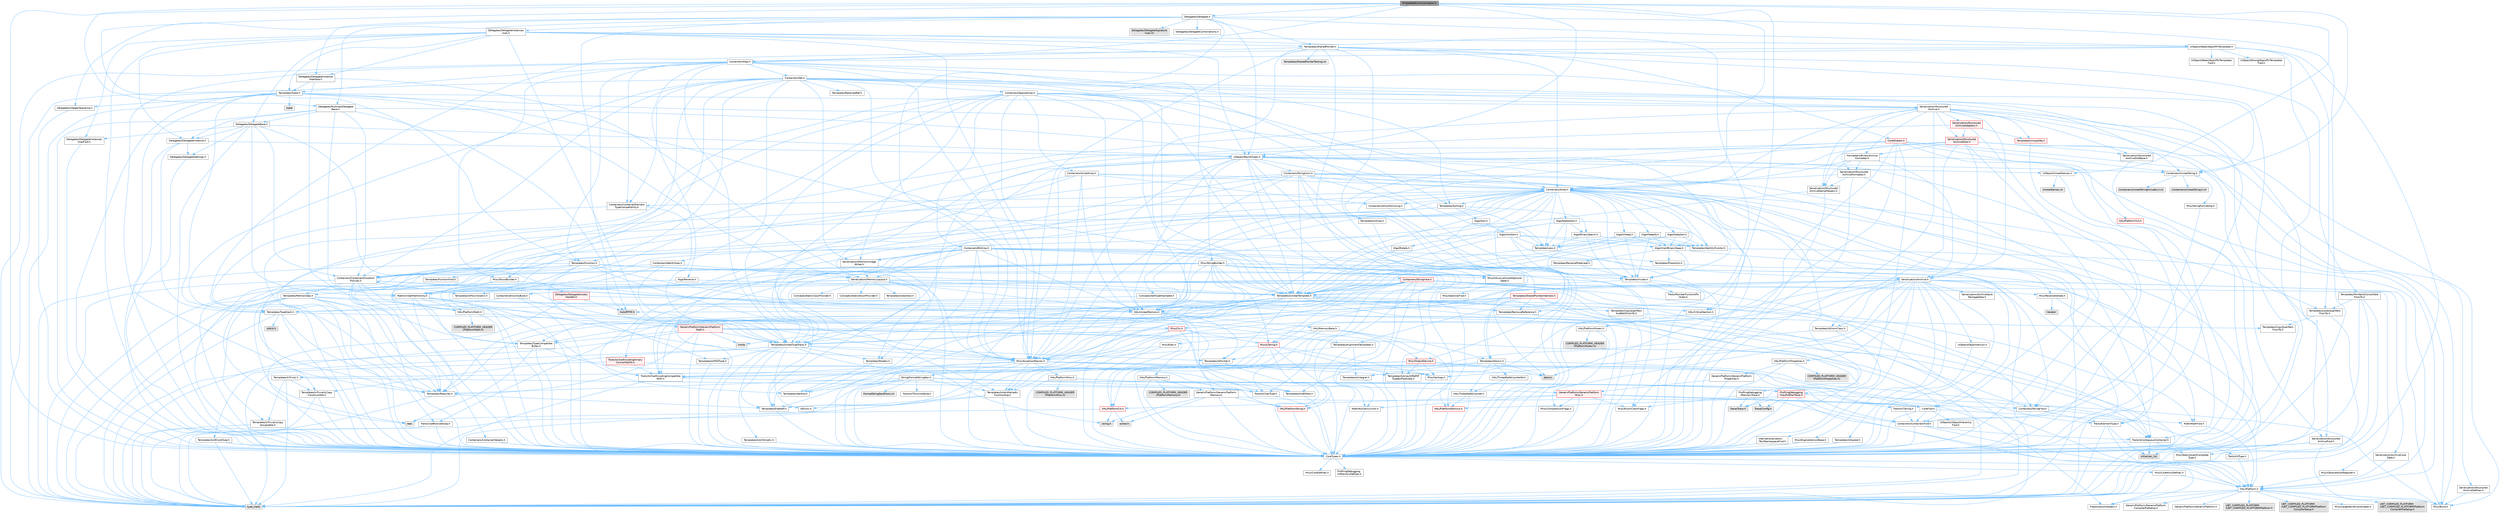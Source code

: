 digraph "EmbeddedCommunication.h"
{
 // INTERACTIVE_SVG=YES
 // LATEX_PDF_SIZE
  bgcolor="transparent";
  edge [fontname=Helvetica,fontsize=10,labelfontname=Helvetica,labelfontsize=10];
  node [fontname=Helvetica,fontsize=10,shape=box,height=0.2,width=0.4];
  Node1 [id="Node000001",label="EmbeddedCommunication.h",height=0.2,width=0.4,color="gray40", fillcolor="grey60", style="filled", fontcolor="black",tooltip=" "];
  Node1 -> Node2 [id="edge1_Node000001_Node000002",color="steelblue1",style="solid",tooltip=" "];
  Node2 [id="Node000002",label="Containers/Array.h",height=0.2,width=0.4,color="grey40", fillcolor="white", style="filled",URL="$df/dd0/Array_8h.html",tooltip=" "];
  Node2 -> Node3 [id="edge2_Node000002_Node000003",color="steelblue1",style="solid",tooltip=" "];
  Node3 [id="Node000003",label="CoreTypes.h",height=0.2,width=0.4,color="grey40", fillcolor="white", style="filled",URL="$dc/dec/CoreTypes_8h.html",tooltip=" "];
  Node3 -> Node4 [id="edge3_Node000003_Node000004",color="steelblue1",style="solid",tooltip=" "];
  Node4 [id="Node000004",label="HAL/Platform.h",height=0.2,width=0.4,color="grey40", fillcolor="white", style="filled",URL="$d9/dd0/Platform_8h.html",tooltip=" "];
  Node4 -> Node5 [id="edge4_Node000004_Node000005",color="steelblue1",style="solid",tooltip=" "];
  Node5 [id="Node000005",label="Misc/Build.h",height=0.2,width=0.4,color="grey40", fillcolor="white", style="filled",URL="$d3/dbb/Build_8h.html",tooltip=" "];
  Node4 -> Node6 [id="edge5_Node000004_Node000006",color="steelblue1",style="solid",tooltip=" "];
  Node6 [id="Node000006",label="Misc/LargeWorldCoordinates.h",height=0.2,width=0.4,color="grey40", fillcolor="white", style="filled",URL="$d2/dcb/LargeWorldCoordinates_8h.html",tooltip=" "];
  Node4 -> Node7 [id="edge6_Node000004_Node000007",color="steelblue1",style="solid",tooltip=" "];
  Node7 [id="Node000007",label="type_traits",height=0.2,width=0.4,color="grey60", fillcolor="#E0E0E0", style="filled",tooltip=" "];
  Node4 -> Node8 [id="edge7_Node000004_Node000008",color="steelblue1",style="solid",tooltip=" "];
  Node8 [id="Node000008",label="PreprocessorHelpers.h",height=0.2,width=0.4,color="grey40", fillcolor="white", style="filled",URL="$db/ddb/PreprocessorHelpers_8h.html",tooltip=" "];
  Node4 -> Node9 [id="edge8_Node000004_Node000009",color="steelblue1",style="solid",tooltip=" "];
  Node9 [id="Node000009",label="UBT_COMPILED_PLATFORM\l/UBT_COMPILED_PLATFORMPlatform\lCompilerPreSetup.h",height=0.2,width=0.4,color="grey60", fillcolor="#E0E0E0", style="filled",tooltip=" "];
  Node4 -> Node10 [id="edge9_Node000004_Node000010",color="steelblue1",style="solid",tooltip=" "];
  Node10 [id="Node000010",label="GenericPlatform/GenericPlatform\lCompilerPreSetup.h",height=0.2,width=0.4,color="grey40", fillcolor="white", style="filled",URL="$d9/dc8/GenericPlatformCompilerPreSetup_8h.html",tooltip=" "];
  Node4 -> Node11 [id="edge10_Node000004_Node000011",color="steelblue1",style="solid",tooltip=" "];
  Node11 [id="Node000011",label="GenericPlatform/GenericPlatform.h",height=0.2,width=0.4,color="grey40", fillcolor="white", style="filled",URL="$d6/d84/GenericPlatform_8h.html",tooltip=" "];
  Node4 -> Node12 [id="edge11_Node000004_Node000012",color="steelblue1",style="solid",tooltip=" "];
  Node12 [id="Node000012",label="UBT_COMPILED_PLATFORM\l/UBT_COMPILED_PLATFORMPlatform.h",height=0.2,width=0.4,color="grey60", fillcolor="#E0E0E0", style="filled",tooltip=" "];
  Node4 -> Node13 [id="edge12_Node000004_Node000013",color="steelblue1",style="solid",tooltip=" "];
  Node13 [id="Node000013",label="UBT_COMPILED_PLATFORM\l/UBT_COMPILED_PLATFORMPlatform\lCompilerSetup.h",height=0.2,width=0.4,color="grey60", fillcolor="#E0E0E0", style="filled",tooltip=" "];
  Node3 -> Node14 [id="edge13_Node000003_Node000014",color="steelblue1",style="solid",tooltip=" "];
  Node14 [id="Node000014",label="ProfilingDebugging\l/UMemoryDefines.h",height=0.2,width=0.4,color="grey40", fillcolor="white", style="filled",URL="$d2/da2/UMemoryDefines_8h.html",tooltip=" "];
  Node3 -> Node15 [id="edge14_Node000003_Node000015",color="steelblue1",style="solid",tooltip=" "];
  Node15 [id="Node000015",label="Misc/CoreMiscDefines.h",height=0.2,width=0.4,color="grey40", fillcolor="white", style="filled",URL="$da/d38/CoreMiscDefines_8h.html",tooltip=" "];
  Node15 -> Node4 [id="edge15_Node000015_Node000004",color="steelblue1",style="solid",tooltip=" "];
  Node15 -> Node8 [id="edge16_Node000015_Node000008",color="steelblue1",style="solid",tooltip=" "];
  Node3 -> Node16 [id="edge17_Node000003_Node000016",color="steelblue1",style="solid",tooltip=" "];
  Node16 [id="Node000016",label="Misc/CoreDefines.h",height=0.2,width=0.4,color="grey40", fillcolor="white", style="filled",URL="$d3/dd2/CoreDefines_8h.html",tooltip=" "];
  Node2 -> Node17 [id="edge18_Node000002_Node000017",color="steelblue1",style="solid",tooltip=" "];
  Node17 [id="Node000017",label="Misc/AssertionMacros.h",height=0.2,width=0.4,color="grey40", fillcolor="white", style="filled",URL="$d0/dfa/AssertionMacros_8h.html",tooltip=" "];
  Node17 -> Node3 [id="edge19_Node000017_Node000003",color="steelblue1",style="solid",tooltip=" "];
  Node17 -> Node4 [id="edge20_Node000017_Node000004",color="steelblue1",style="solid",tooltip=" "];
  Node17 -> Node18 [id="edge21_Node000017_Node000018",color="steelblue1",style="solid",tooltip=" "];
  Node18 [id="Node000018",label="HAL/PlatformMisc.h",height=0.2,width=0.4,color="grey40", fillcolor="white", style="filled",URL="$d0/df5/PlatformMisc_8h.html",tooltip=" "];
  Node18 -> Node3 [id="edge22_Node000018_Node000003",color="steelblue1",style="solid",tooltip=" "];
  Node18 -> Node19 [id="edge23_Node000018_Node000019",color="steelblue1",style="solid",tooltip=" "];
  Node19 [id="Node000019",label="GenericPlatform/GenericPlatform\lMisc.h",height=0.2,width=0.4,color="red", fillcolor="#FFF0F0", style="filled",URL="$db/d9a/GenericPlatformMisc_8h.html",tooltip=" "];
  Node19 -> Node20 [id="edge24_Node000019_Node000020",color="steelblue1",style="solid",tooltip=" "];
  Node20 [id="Node000020",label="Containers/StringFwd.h",height=0.2,width=0.4,color="grey40", fillcolor="white", style="filled",URL="$df/d37/StringFwd_8h.html",tooltip=" "];
  Node20 -> Node3 [id="edge25_Node000020_Node000003",color="steelblue1",style="solid",tooltip=" "];
  Node20 -> Node21 [id="edge26_Node000020_Node000021",color="steelblue1",style="solid",tooltip=" "];
  Node21 [id="Node000021",label="Traits/ElementType.h",height=0.2,width=0.4,color="grey40", fillcolor="white", style="filled",URL="$d5/d4f/ElementType_8h.html",tooltip=" "];
  Node21 -> Node4 [id="edge27_Node000021_Node000004",color="steelblue1",style="solid",tooltip=" "];
  Node21 -> Node22 [id="edge28_Node000021_Node000022",color="steelblue1",style="solid",tooltip=" "];
  Node22 [id="Node000022",label="initializer_list",height=0.2,width=0.4,color="grey60", fillcolor="#E0E0E0", style="filled",tooltip=" "];
  Node21 -> Node7 [id="edge29_Node000021_Node000007",color="steelblue1",style="solid",tooltip=" "];
  Node20 -> Node23 [id="edge30_Node000020_Node000023",color="steelblue1",style="solid",tooltip=" "];
  Node23 [id="Node000023",label="Traits/IsContiguousContainer.h",height=0.2,width=0.4,color="grey40", fillcolor="white", style="filled",URL="$d5/d3c/IsContiguousContainer_8h.html",tooltip=" "];
  Node23 -> Node3 [id="edge31_Node000023_Node000003",color="steelblue1",style="solid",tooltip=" "];
  Node23 -> Node24 [id="edge32_Node000023_Node000024",color="steelblue1",style="solid",tooltip=" "];
  Node24 [id="Node000024",label="Misc/StaticAssertComplete\lType.h",height=0.2,width=0.4,color="grey40", fillcolor="white", style="filled",URL="$d5/d4e/StaticAssertCompleteType_8h.html",tooltip=" "];
  Node23 -> Node22 [id="edge33_Node000023_Node000022",color="steelblue1",style="solid",tooltip=" "];
  Node19 -> Node25 [id="edge34_Node000019_Node000025",color="steelblue1",style="solid",tooltip=" "];
  Node25 [id="Node000025",label="CoreFwd.h",height=0.2,width=0.4,color="grey40", fillcolor="white", style="filled",URL="$d1/d1e/CoreFwd_8h.html",tooltip=" "];
  Node25 -> Node3 [id="edge35_Node000025_Node000003",color="steelblue1",style="solid",tooltip=" "];
  Node25 -> Node26 [id="edge36_Node000025_Node000026",color="steelblue1",style="solid",tooltip=" "];
  Node26 [id="Node000026",label="Containers/ContainersFwd.h",height=0.2,width=0.4,color="grey40", fillcolor="white", style="filled",URL="$d4/d0a/ContainersFwd_8h.html",tooltip=" "];
  Node26 -> Node4 [id="edge37_Node000026_Node000004",color="steelblue1",style="solid",tooltip=" "];
  Node26 -> Node3 [id="edge38_Node000026_Node000003",color="steelblue1",style="solid",tooltip=" "];
  Node26 -> Node23 [id="edge39_Node000026_Node000023",color="steelblue1",style="solid",tooltip=" "];
  Node25 -> Node27 [id="edge40_Node000025_Node000027",color="steelblue1",style="solid",tooltip=" "];
  Node27 [id="Node000027",label="Math/MathFwd.h",height=0.2,width=0.4,color="grey40", fillcolor="white", style="filled",URL="$d2/d10/MathFwd_8h.html",tooltip=" "];
  Node27 -> Node4 [id="edge41_Node000027_Node000004",color="steelblue1",style="solid",tooltip=" "];
  Node25 -> Node28 [id="edge42_Node000025_Node000028",color="steelblue1",style="solid",tooltip=" "];
  Node28 [id="Node000028",label="UObject/UObjectHierarchy\lFwd.h",height=0.2,width=0.4,color="grey40", fillcolor="white", style="filled",URL="$d3/d13/UObjectHierarchyFwd_8h.html",tooltip=" "];
  Node19 -> Node3 [id="edge43_Node000019_Node000003",color="steelblue1",style="solid",tooltip=" "];
  Node19 -> Node30 [id="edge44_Node000019_Node000030",color="steelblue1",style="solid",tooltip=" "];
  Node30 [id="Node000030",label="HAL/PlatformCrt.h",height=0.2,width=0.4,color="red", fillcolor="#FFF0F0", style="filled",URL="$d8/d75/PlatformCrt_8h.html",tooltip=" "];
  Node30 -> Node31 [id="edge45_Node000030_Node000031",color="steelblue1",style="solid",tooltip=" "];
  Node31 [id="Node000031",label="new",height=0.2,width=0.4,color="grey60", fillcolor="#E0E0E0", style="filled",tooltip=" "];
  Node30 -> Node32 [id="edge46_Node000030_Node000032",color="steelblue1",style="solid",tooltip=" "];
  Node32 [id="Node000032",label="wchar.h",height=0.2,width=0.4,color="grey60", fillcolor="#E0E0E0", style="filled",tooltip=" "];
  Node30 -> Node39 [id="edge47_Node000030_Node000039",color="steelblue1",style="solid",tooltip=" "];
  Node39 [id="Node000039",label="string.h",height=0.2,width=0.4,color="grey60", fillcolor="#E0E0E0", style="filled",tooltip=" "];
  Node19 -> Node40 [id="edge48_Node000019_Node000040",color="steelblue1",style="solid",tooltip=" "];
  Node40 [id="Node000040",label="Math/NumericLimits.h",height=0.2,width=0.4,color="grey40", fillcolor="white", style="filled",URL="$df/d1b/NumericLimits_8h.html",tooltip=" "];
  Node40 -> Node3 [id="edge49_Node000040_Node000003",color="steelblue1",style="solid",tooltip=" "];
  Node19 -> Node41 [id="edge50_Node000019_Node000041",color="steelblue1",style="solid",tooltip=" "];
  Node41 [id="Node000041",label="Misc/CompressionFlags.h",height=0.2,width=0.4,color="grey40", fillcolor="white", style="filled",URL="$d9/d76/CompressionFlags_8h.html",tooltip=" "];
  Node19 -> Node42 [id="edge51_Node000019_Node000042",color="steelblue1",style="solid",tooltip=" "];
  Node42 [id="Node000042",label="Misc/EnumClassFlags.h",height=0.2,width=0.4,color="grey40", fillcolor="white", style="filled",URL="$d8/de7/EnumClassFlags_8h.html",tooltip=" "];
  Node18 -> Node45 [id="edge52_Node000018_Node000045",color="steelblue1",style="solid",tooltip=" "];
  Node45 [id="Node000045",label="COMPILED_PLATFORM_HEADER\l(PlatformMisc.h)",height=0.2,width=0.4,color="grey60", fillcolor="#E0E0E0", style="filled",tooltip=" "];
  Node18 -> Node46 [id="edge53_Node000018_Node000046",color="steelblue1",style="solid",tooltip=" "];
  Node46 [id="Node000046",label="ProfilingDebugging\l/CpuProfilerTrace.h",height=0.2,width=0.4,color="red", fillcolor="#FFF0F0", style="filled",URL="$da/dcb/CpuProfilerTrace_8h.html",tooltip=" "];
  Node46 -> Node3 [id="edge54_Node000046_Node000003",color="steelblue1",style="solid",tooltip=" "];
  Node46 -> Node26 [id="edge55_Node000046_Node000026",color="steelblue1",style="solid",tooltip=" "];
  Node46 -> Node47 [id="edge56_Node000046_Node000047",color="steelblue1",style="solid",tooltip=" "];
  Node47 [id="Node000047",label="HAL/PlatformAtomics.h",height=0.2,width=0.4,color="red", fillcolor="#FFF0F0", style="filled",URL="$d3/d36/PlatformAtomics_8h.html",tooltip=" "];
  Node47 -> Node3 [id="edge57_Node000047_Node000003",color="steelblue1",style="solid",tooltip=" "];
  Node46 -> Node8 [id="edge58_Node000046_Node000008",color="steelblue1",style="solid",tooltip=" "];
  Node46 -> Node5 [id="edge59_Node000046_Node000005",color="steelblue1",style="solid",tooltip=" "];
  Node46 -> Node50 [id="edge60_Node000046_Node000050",color="steelblue1",style="solid",tooltip=" "];
  Node50 [id="Node000050",label="Trace/Config.h",height=0.2,width=0.4,color="grey60", fillcolor="#E0E0E0", style="filled",tooltip=" "];
  Node46 -> Node53 [id="edge61_Node000046_Node000053",color="steelblue1",style="solid",tooltip=" "];
  Node53 [id="Node000053",label="Trace/Trace.h",height=0.2,width=0.4,color="grey60", fillcolor="#E0E0E0", style="filled",tooltip=" "];
  Node17 -> Node8 [id="edge62_Node000017_Node000008",color="steelblue1",style="solid",tooltip=" "];
  Node17 -> Node54 [id="edge63_Node000017_Node000054",color="steelblue1",style="solid",tooltip=" "];
  Node54 [id="Node000054",label="Templates/EnableIf.h",height=0.2,width=0.4,color="grey40", fillcolor="white", style="filled",URL="$d7/d60/EnableIf_8h.html",tooltip=" "];
  Node54 -> Node3 [id="edge64_Node000054_Node000003",color="steelblue1",style="solid",tooltip=" "];
  Node17 -> Node55 [id="edge65_Node000017_Node000055",color="steelblue1",style="solid",tooltip=" "];
  Node55 [id="Node000055",label="Templates/IsArrayOrRefOf\lTypeByPredicate.h",height=0.2,width=0.4,color="grey40", fillcolor="white", style="filled",URL="$d6/da1/IsArrayOrRefOfTypeByPredicate_8h.html",tooltip=" "];
  Node55 -> Node3 [id="edge66_Node000055_Node000003",color="steelblue1",style="solid",tooltip=" "];
  Node17 -> Node56 [id="edge67_Node000017_Node000056",color="steelblue1",style="solid",tooltip=" "];
  Node56 [id="Node000056",label="Templates/IsValidVariadic\lFunctionArg.h",height=0.2,width=0.4,color="grey40", fillcolor="white", style="filled",URL="$d0/dc8/IsValidVariadicFunctionArg_8h.html",tooltip=" "];
  Node56 -> Node3 [id="edge68_Node000056_Node000003",color="steelblue1",style="solid",tooltip=" "];
  Node56 -> Node57 [id="edge69_Node000056_Node000057",color="steelblue1",style="solid",tooltip=" "];
  Node57 [id="Node000057",label="IsEnum.h",height=0.2,width=0.4,color="grey40", fillcolor="white", style="filled",URL="$d4/de5/IsEnum_8h.html",tooltip=" "];
  Node56 -> Node7 [id="edge70_Node000056_Node000007",color="steelblue1",style="solid",tooltip=" "];
  Node17 -> Node58 [id="edge71_Node000017_Node000058",color="steelblue1",style="solid",tooltip=" "];
  Node58 [id="Node000058",label="Traits/IsCharEncodingCompatible\lWith.h",height=0.2,width=0.4,color="grey40", fillcolor="white", style="filled",URL="$df/dd1/IsCharEncodingCompatibleWith_8h.html",tooltip=" "];
  Node58 -> Node7 [id="edge72_Node000058_Node000007",color="steelblue1",style="solid",tooltip=" "];
  Node58 -> Node59 [id="edge73_Node000058_Node000059",color="steelblue1",style="solid",tooltip=" "];
  Node59 [id="Node000059",label="Traits/IsCharType.h",height=0.2,width=0.4,color="grey40", fillcolor="white", style="filled",URL="$db/d51/IsCharType_8h.html",tooltip=" "];
  Node59 -> Node3 [id="edge74_Node000059_Node000003",color="steelblue1",style="solid",tooltip=" "];
  Node17 -> Node60 [id="edge75_Node000017_Node000060",color="steelblue1",style="solid",tooltip=" "];
  Node60 [id="Node000060",label="Misc/VarArgs.h",height=0.2,width=0.4,color="grey40", fillcolor="white", style="filled",URL="$d5/d6f/VarArgs_8h.html",tooltip=" "];
  Node60 -> Node3 [id="edge76_Node000060_Node000003",color="steelblue1",style="solid",tooltip=" "];
  Node17 -> Node61 [id="edge77_Node000017_Node000061",color="steelblue1",style="solid",tooltip=" "];
  Node61 [id="Node000061",label="String/FormatStringSan.h",height=0.2,width=0.4,color="grey40", fillcolor="white", style="filled",URL="$d3/d8b/FormatStringSan_8h.html",tooltip=" "];
  Node61 -> Node7 [id="edge78_Node000061_Node000007",color="steelblue1",style="solid",tooltip=" "];
  Node61 -> Node3 [id="edge79_Node000061_Node000003",color="steelblue1",style="solid",tooltip=" "];
  Node61 -> Node62 [id="edge80_Node000061_Node000062",color="steelblue1",style="solid",tooltip=" "];
  Node62 [id="Node000062",label="Templates/Requires.h",height=0.2,width=0.4,color="grey40", fillcolor="white", style="filled",URL="$dc/d96/Requires_8h.html",tooltip=" "];
  Node62 -> Node54 [id="edge81_Node000062_Node000054",color="steelblue1",style="solid",tooltip=" "];
  Node62 -> Node7 [id="edge82_Node000062_Node000007",color="steelblue1",style="solid",tooltip=" "];
  Node61 -> Node63 [id="edge83_Node000061_Node000063",color="steelblue1",style="solid",tooltip=" "];
  Node63 [id="Node000063",label="Templates/Identity.h",height=0.2,width=0.4,color="grey40", fillcolor="white", style="filled",URL="$d0/dd5/Identity_8h.html",tooltip=" "];
  Node61 -> Node56 [id="edge84_Node000061_Node000056",color="steelblue1",style="solid",tooltip=" "];
  Node61 -> Node59 [id="edge85_Node000061_Node000059",color="steelblue1",style="solid",tooltip=" "];
  Node61 -> Node64 [id="edge86_Node000061_Node000064",color="steelblue1",style="solid",tooltip=" "];
  Node64 [id="Node000064",label="Traits/IsTEnumAsByte.h",height=0.2,width=0.4,color="grey40", fillcolor="white", style="filled",URL="$d1/de6/IsTEnumAsByte_8h.html",tooltip=" "];
  Node61 -> Node65 [id="edge87_Node000061_Node000065",color="steelblue1",style="solid",tooltip=" "];
  Node65 [id="Node000065",label="Traits/IsTString.h",height=0.2,width=0.4,color="grey40", fillcolor="white", style="filled",URL="$d0/df8/IsTString_8h.html",tooltip=" "];
  Node65 -> Node26 [id="edge88_Node000065_Node000026",color="steelblue1",style="solid",tooltip=" "];
  Node61 -> Node26 [id="edge89_Node000061_Node000026",color="steelblue1",style="solid",tooltip=" "];
  Node61 -> Node66 [id="edge90_Node000061_Node000066",color="steelblue1",style="solid",tooltip=" "];
  Node66 [id="Node000066",label="FormatStringSanErrors.inl",height=0.2,width=0.4,color="grey60", fillcolor="#E0E0E0", style="filled",tooltip=" "];
  Node17 -> Node67 [id="edge91_Node000017_Node000067",color="steelblue1",style="solid",tooltip=" "];
  Node67 [id="Node000067",label="atomic",height=0.2,width=0.4,color="grey60", fillcolor="#E0E0E0", style="filled",tooltip=" "];
  Node2 -> Node68 [id="edge92_Node000002_Node000068",color="steelblue1",style="solid",tooltip=" "];
  Node68 [id="Node000068",label="Misc/IntrusiveUnsetOptional\lState.h",height=0.2,width=0.4,color="grey40", fillcolor="white", style="filled",URL="$d2/d0a/IntrusiveUnsetOptionalState_8h.html",tooltip=" "];
  Node68 -> Node69 [id="edge93_Node000068_Node000069",color="steelblue1",style="solid",tooltip=" "];
  Node69 [id="Node000069",label="Misc/OptionalFwd.h",height=0.2,width=0.4,color="grey40", fillcolor="white", style="filled",URL="$dc/d50/OptionalFwd_8h.html",tooltip=" "];
  Node2 -> Node70 [id="edge94_Node000002_Node000070",color="steelblue1",style="solid",tooltip=" "];
  Node70 [id="Node000070",label="Misc/ReverseIterate.h",height=0.2,width=0.4,color="grey40", fillcolor="white", style="filled",URL="$db/de3/ReverseIterate_8h.html",tooltip=" "];
  Node70 -> Node4 [id="edge95_Node000070_Node000004",color="steelblue1",style="solid",tooltip=" "];
  Node70 -> Node71 [id="edge96_Node000070_Node000071",color="steelblue1",style="solid",tooltip=" "];
  Node71 [id="Node000071",label="iterator",height=0.2,width=0.4,color="grey60", fillcolor="#E0E0E0", style="filled",tooltip=" "];
  Node2 -> Node72 [id="edge97_Node000002_Node000072",color="steelblue1",style="solid",tooltip=" "];
  Node72 [id="Node000072",label="HAL/UnrealMemory.h",height=0.2,width=0.4,color="grey40", fillcolor="white", style="filled",URL="$d9/d96/UnrealMemory_8h.html",tooltip=" "];
  Node72 -> Node3 [id="edge98_Node000072_Node000003",color="steelblue1",style="solid",tooltip=" "];
  Node72 -> Node73 [id="edge99_Node000072_Node000073",color="steelblue1",style="solid",tooltip=" "];
  Node73 [id="Node000073",label="GenericPlatform/GenericPlatform\lMemory.h",height=0.2,width=0.4,color="grey40", fillcolor="white", style="filled",URL="$dd/d22/GenericPlatformMemory_8h.html",tooltip=" "];
  Node73 -> Node25 [id="edge100_Node000073_Node000025",color="steelblue1",style="solid",tooltip=" "];
  Node73 -> Node3 [id="edge101_Node000073_Node000003",color="steelblue1",style="solid",tooltip=" "];
  Node73 -> Node74 [id="edge102_Node000073_Node000074",color="steelblue1",style="solid",tooltip=" "];
  Node74 [id="Node000074",label="HAL/PlatformString.h",height=0.2,width=0.4,color="red", fillcolor="#FFF0F0", style="filled",URL="$db/db5/PlatformString_8h.html",tooltip=" "];
  Node74 -> Node3 [id="edge103_Node000074_Node000003",color="steelblue1",style="solid",tooltip=" "];
  Node73 -> Node39 [id="edge104_Node000073_Node000039",color="steelblue1",style="solid",tooltip=" "];
  Node73 -> Node32 [id="edge105_Node000073_Node000032",color="steelblue1",style="solid",tooltip=" "];
  Node72 -> Node76 [id="edge106_Node000072_Node000076",color="steelblue1",style="solid",tooltip=" "];
  Node76 [id="Node000076",label="HAL/MemoryBase.h",height=0.2,width=0.4,color="grey40", fillcolor="white", style="filled",URL="$d6/d9f/MemoryBase_8h.html",tooltip=" "];
  Node76 -> Node3 [id="edge107_Node000076_Node000003",color="steelblue1",style="solid",tooltip=" "];
  Node76 -> Node47 [id="edge108_Node000076_Node000047",color="steelblue1",style="solid",tooltip=" "];
  Node76 -> Node30 [id="edge109_Node000076_Node000030",color="steelblue1",style="solid",tooltip=" "];
  Node76 -> Node77 [id="edge110_Node000076_Node000077",color="steelblue1",style="solid",tooltip=" "];
  Node77 [id="Node000077",label="Misc/Exec.h",height=0.2,width=0.4,color="grey40", fillcolor="white", style="filled",URL="$de/ddb/Exec_8h.html",tooltip=" "];
  Node77 -> Node3 [id="edge111_Node000077_Node000003",color="steelblue1",style="solid",tooltip=" "];
  Node77 -> Node17 [id="edge112_Node000077_Node000017",color="steelblue1",style="solid",tooltip=" "];
  Node76 -> Node78 [id="edge113_Node000076_Node000078",color="steelblue1",style="solid",tooltip=" "];
  Node78 [id="Node000078",label="Misc/OutputDevice.h",height=0.2,width=0.4,color="red", fillcolor="#FFF0F0", style="filled",URL="$d7/d32/OutputDevice_8h.html",tooltip=" "];
  Node78 -> Node25 [id="edge114_Node000078_Node000025",color="steelblue1",style="solid",tooltip=" "];
  Node78 -> Node3 [id="edge115_Node000078_Node000003",color="steelblue1",style="solid",tooltip=" "];
  Node78 -> Node60 [id="edge116_Node000078_Node000060",color="steelblue1",style="solid",tooltip=" "];
  Node78 -> Node55 [id="edge117_Node000078_Node000055",color="steelblue1",style="solid",tooltip=" "];
  Node78 -> Node56 [id="edge118_Node000078_Node000056",color="steelblue1",style="solid",tooltip=" "];
  Node78 -> Node58 [id="edge119_Node000078_Node000058",color="steelblue1",style="solid",tooltip=" "];
  Node76 -> Node80 [id="edge120_Node000076_Node000080",color="steelblue1",style="solid",tooltip=" "];
  Node80 [id="Node000080",label="Templates/Atomic.h",height=0.2,width=0.4,color="grey40", fillcolor="white", style="filled",URL="$d3/d91/Atomic_8h.html",tooltip=" "];
  Node80 -> Node81 [id="edge121_Node000080_Node000081",color="steelblue1",style="solid",tooltip=" "];
  Node81 [id="Node000081",label="HAL/ThreadSafeCounter.h",height=0.2,width=0.4,color="grey40", fillcolor="white", style="filled",URL="$dc/dc9/ThreadSafeCounter_8h.html",tooltip=" "];
  Node81 -> Node3 [id="edge122_Node000081_Node000003",color="steelblue1",style="solid",tooltip=" "];
  Node81 -> Node47 [id="edge123_Node000081_Node000047",color="steelblue1",style="solid",tooltip=" "];
  Node80 -> Node82 [id="edge124_Node000080_Node000082",color="steelblue1",style="solid",tooltip=" "];
  Node82 [id="Node000082",label="HAL/ThreadSafeCounter64.h",height=0.2,width=0.4,color="grey40", fillcolor="white", style="filled",URL="$d0/d12/ThreadSafeCounter64_8h.html",tooltip=" "];
  Node82 -> Node3 [id="edge125_Node000082_Node000003",color="steelblue1",style="solid",tooltip=" "];
  Node82 -> Node81 [id="edge126_Node000082_Node000081",color="steelblue1",style="solid",tooltip=" "];
  Node80 -> Node83 [id="edge127_Node000080_Node000083",color="steelblue1",style="solid",tooltip=" "];
  Node83 [id="Node000083",label="Templates/IsIntegral.h",height=0.2,width=0.4,color="grey40", fillcolor="white", style="filled",URL="$da/d64/IsIntegral_8h.html",tooltip=" "];
  Node83 -> Node3 [id="edge128_Node000083_Node000003",color="steelblue1",style="solid",tooltip=" "];
  Node80 -> Node84 [id="edge129_Node000080_Node000084",color="steelblue1",style="solid",tooltip=" "];
  Node84 [id="Node000084",label="Templates/IsTrivial.h",height=0.2,width=0.4,color="grey40", fillcolor="white", style="filled",URL="$da/d4c/IsTrivial_8h.html",tooltip=" "];
  Node84 -> Node85 [id="edge130_Node000084_Node000085",color="steelblue1",style="solid",tooltip=" "];
  Node85 [id="Node000085",label="Templates/AndOrNot.h",height=0.2,width=0.4,color="grey40", fillcolor="white", style="filled",URL="$db/d0a/AndOrNot_8h.html",tooltip=" "];
  Node85 -> Node3 [id="edge131_Node000085_Node000003",color="steelblue1",style="solid",tooltip=" "];
  Node84 -> Node86 [id="edge132_Node000084_Node000086",color="steelblue1",style="solid",tooltip=" "];
  Node86 [id="Node000086",label="Templates/IsTriviallyCopy\lConstructible.h",height=0.2,width=0.4,color="grey40", fillcolor="white", style="filled",URL="$d3/d78/IsTriviallyCopyConstructible_8h.html",tooltip=" "];
  Node86 -> Node3 [id="edge133_Node000086_Node000003",color="steelblue1",style="solid",tooltip=" "];
  Node86 -> Node7 [id="edge134_Node000086_Node000007",color="steelblue1",style="solid",tooltip=" "];
  Node84 -> Node87 [id="edge135_Node000084_Node000087",color="steelblue1",style="solid",tooltip=" "];
  Node87 [id="Node000087",label="Templates/IsTriviallyCopy\lAssignable.h",height=0.2,width=0.4,color="grey40", fillcolor="white", style="filled",URL="$d2/df2/IsTriviallyCopyAssignable_8h.html",tooltip=" "];
  Node87 -> Node3 [id="edge136_Node000087_Node000003",color="steelblue1",style="solid",tooltip=" "];
  Node87 -> Node7 [id="edge137_Node000087_Node000007",color="steelblue1",style="solid",tooltip=" "];
  Node84 -> Node7 [id="edge138_Node000084_Node000007",color="steelblue1",style="solid",tooltip=" "];
  Node80 -> Node88 [id="edge139_Node000080_Node000088",color="steelblue1",style="solid",tooltip=" "];
  Node88 [id="Node000088",label="Traits/IntType.h",height=0.2,width=0.4,color="grey40", fillcolor="white", style="filled",URL="$d7/deb/IntType_8h.html",tooltip=" "];
  Node88 -> Node4 [id="edge140_Node000088_Node000004",color="steelblue1",style="solid",tooltip=" "];
  Node80 -> Node67 [id="edge141_Node000080_Node000067",color="steelblue1",style="solid",tooltip=" "];
  Node72 -> Node89 [id="edge142_Node000072_Node000089",color="steelblue1",style="solid",tooltip=" "];
  Node89 [id="Node000089",label="HAL/PlatformMemory.h",height=0.2,width=0.4,color="grey40", fillcolor="white", style="filled",URL="$de/d68/PlatformMemory_8h.html",tooltip=" "];
  Node89 -> Node3 [id="edge143_Node000089_Node000003",color="steelblue1",style="solid",tooltip=" "];
  Node89 -> Node73 [id="edge144_Node000089_Node000073",color="steelblue1",style="solid",tooltip=" "];
  Node89 -> Node90 [id="edge145_Node000089_Node000090",color="steelblue1",style="solid",tooltip=" "];
  Node90 [id="Node000090",label="COMPILED_PLATFORM_HEADER\l(PlatformMemory.h)",height=0.2,width=0.4,color="grey60", fillcolor="#E0E0E0", style="filled",tooltip=" "];
  Node72 -> Node91 [id="edge146_Node000072_Node000091",color="steelblue1",style="solid",tooltip=" "];
  Node91 [id="Node000091",label="ProfilingDebugging\l/MemoryTrace.h",height=0.2,width=0.4,color="grey40", fillcolor="white", style="filled",URL="$da/dd7/MemoryTrace_8h.html",tooltip=" "];
  Node91 -> Node4 [id="edge147_Node000091_Node000004",color="steelblue1",style="solid",tooltip=" "];
  Node91 -> Node42 [id="edge148_Node000091_Node000042",color="steelblue1",style="solid",tooltip=" "];
  Node91 -> Node50 [id="edge149_Node000091_Node000050",color="steelblue1",style="solid",tooltip=" "];
  Node91 -> Node53 [id="edge150_Node000091_Node000053",color="steelblue1",style="solid",tooltip=" "];
  Node72 -> Node92 [id="edge151_Node000072_Node000092",color="steelblue1",style="solid",tooltip=" "];
  Node92 [id="Node000092",label="Templates/IsPointer.h",height=0.2,width=0.4,color="grey40", fillcolor="white", style="filled",URL="$d7/d05/IsPointer_8h.html",tooltip=" "];
  Node92 -> Node3 [id="edge152_Node000092_Node000003",color="steelblue1",style="solid",tooltip=" "];
  Node2 -> Node93 [id="edge153_Node000002_Node000093",color="steelblue1",style="solid",tooltip=" "];
  Node93 [id="Node000093",label="Templates/UnrealTypeTraits.h",height=0.2,width=0.4,color="grey40", fillcolor="white", style="filled",URL="$d2/d2d/UnrealTypeTraits_8h.html",tooltip=" "];
  Node93 -> Node3 [id="edge154_Node000093_Node000003",color="steelblue1",style="solid",tooltip=" "];
  Node93 -> Node92 [id="edge155_Node000093_Node000092",color="steelblue1",style="solid",tooltip=" "];
  Node93 -> Node17 [id="edge156_Node000093_Node000017",color="steelblue1",style="solid",tooltip=" "];
  Node93 -> Node85 [id="edge157_Node000093_Node000085",color="steelblue1",style="solid",tooltip=" "];
  Node93 -> Node54 [id="edge158_Node000093_Node000054",color="steelblue1",style="solid",tooltip=" "];
  Node93 -> Node94 [id="edge159_Node000093_Node000094",color="steelblue1",style="solid",tooltip=" "];
  Node94 [id="Node000094",label="Templates/IsArithmetic.h",height=0.2,width=0.4,color="grey40", fillcolor="white", style="filled",URL="$d2/d5d/IsArithmetic_8h.html",tooltip=" "];
  Node94 -> Node3 [id="edge160_Node000094_Node000003",color="steelblue1",style="solid",tooltip=" "];
  Node93 -> Node57 [id="edge161_Node000093_Node000057",color="steelblue1",style="solid",tooltip=" "];
  Node93 -> Node95 [id="edge162_Node000093_Node000095",color="steelblue1",style="solid",tooltip=" "];
  Node95 [id="Node000095",label="Templates/Models.h",height=0.2,width=0.4,color="grey40", fillcolor="white", style="filled",URL="$d3/d0c/Models_8h.html",tooltip=" "];
  Node95 -> Node63 [id="edge163_Node000095_Node000063",color="steelblue1",style="solid",tooltip=" "];
  Node93 -> Node96 [id="edge164_Node000093_Node000096",color="steelblue1",style="solid",tooltip=" "];
  Node96 [id="Node000096",label="Templates/IsPODType.h",height=0.2,width=0.4,color="grey40", fillcolor="white", style="filled",URL="$d7/db1/IsPODType_8h.html",tooltip=" "];
  Node96 -> Node3 [id="edge165_Node000096_Node000003",color="steelblue1",style="solid",tooltip=" "];
  Node93 -> Node97 [id="edge166_Node000093_Node000097",color="steelblue1",style="solid",tooltip=" "];
  Node97 [id="Node000097",label="Templates/IsUECoreType.h",height=0.2,width=0.4,color="grey40", fillcolor="white", style="filled",URL="$d1/db8/IsUECoreType_8h.html",tooltip=" "];
  Node97 -> Node3 [id="edge167_Node000097_Node000003",color="steelblue1",style="solid",tooltip=" "];
  Node97 -> Node7 [id="edge168_Node000097_Node000007",color="steelblue1",style="solid",tooltip=" "];
  Node93 -> Node86 [id="edge169_Node000093_Node000086",color="steelblue1",style="solid",tooltip=" "];
  Node2 -> Node98 [id="edge170_Node000002_Node000098",color="steelblue1",style="solid",tooltip=" "];
  Node98 [id="Node000098",label="Templates/UnrealTemplate.h",height=0.2,width=0.4,color="grey40", fillcolor="white", style="filled",URL="$d4/d24/UnrealTemplate_8h.html",tooltip=" "];
  Node98 -> Node3 [id="edge171_Node000098_Node000003",color="steelblue1",style="solid",tooltip=" "];
  Node98 -> Node92 [id="edge172_Node000098_Node000092",color="steelblue1",style="solid",tooltip=" "];
  Node98 -> Node72 [id="edge173_Node000098_Node000072",color="steelblue1",style="solid",tooltip=" "];
  Node98 -> Node99 [id="edge174_Node000098_Node000099",color="steelblue1",style="solid",tooltip=" "];
  Node99 [id="Node000099",label="Templates/CopyQualifiers\lAndRefsFromTo.h",height=0.2,width=0.4,color="grey40", fillcolor="white", style="filled",URL="$d3/db3/CopyQualifiersAndRefsFromTo_8h.html",tooltip=" "];
  Node99 -> Node100 [id="edge175_Node000099_Node000100",color="steelblue1",style="solid",tooltip=" "];
  Node100 [id="Node000100",label="Templates/CopyQualifiers\lFromTo.h",height=0.2,width=0.4,color="grey40", fillcolor="white", style="filled",URL="$d5/db4/CopyQualifiersFromTo_8h.html",tooltip=" "];
  Node98 -> Node93 [id="edge176_Node000098_Node000093",color="steelblue1",style="solid",tooltip=" "];
  Node98 -> Node101 [id="edge177_Node000098_Node000101",color="steelblue1",style="solid",tooltip=" "];
  Node101 [id="Node000101",label="Templates/RemoveReference.h",height=0.2,width=0.4,color="grey40", fillcolor="white", style="filled",URL="$da/dbe/RemoveReference_8h.html",tooltip=" "];
  Node101 -> Node3 [id="edge178_Node000101_Node000003",color="steelblue1",style="solid",tooltip=" "];
  Node98 -> Node62 [id="edge179_Node000098_Node000062",color="steelblue1",style="solid",tooltip=" "];
  Node98 -> Node102 [id="edge180_Node000098_Node000102",color="steelblue1",style="solid",tooltip=" "];
  Node102 [id="Node000102",label="Templates/TypeCompatible\lBytes.h",height=0.2,width=0.4,color="grey40", fillcolor="white", style="filled",URL="$df/d0a/TypeCompatibleBytes_8h.html",tooltip=" "];
  Node102 -> Node3 [id="edge181_Node000102_Node000003",color="steelblue1",style="solid",tooltip=" "];
  Node102 -> Node39 [id="edge182_Node000102_Node000039",color="steelblue1",style="solid",tooltip=" "];
  Node102 -> Node31 [id="edge183_Node000102_Node000031",color="steelblue1",style="solid",tooltip=" "];
  Node102 -> Node7 [id="edge184_Node000102_Node000007",color="steelblue1",style="solid",tooltip=" "];
  Node98 -> Node63 [id="edge185_Node000098_Node000063",color="steelblue1",style="solid",tooltip=" "];
  Node98 -> Node23 [id="edge186_Node000098_Node000023",color="steelblue1",style="solid",tooltip=" "];
  Node98 -> Node103 [id="edge187_Node000098_Node000103",color="steelblue1",style="solid",tooltip=" "];
  Node103 [id="Node000103",label="Traits/UseBitwiseSwap.h",height=0.2,width=0.4,color="grey40", fillcolor="white", style="filled",URL="$db/df3/UseBitwiseSwap_8h.html",tooltip=" "];
  Node103 -> Node3 [id="edge188_Node000103_Node000003",color="steelblue1",style="solid",tooltip=" "];
  Node103 -> Node7 [id="edge189_Node000103_Node000007",color="steelblue1",style="solid",tooltip=" "];
  Node98 -> Node7 [id="edge190_Node000098_Node000007",color="steelblue1",style="solid",tooltip=" "];
  Node2 -> Node104 [id="edge191_Node000002_Node000104",color="steelblue1",style="solid",tooltip=" "];
  Node104 [id="Node000104",label="Containers/AllowShrinking.h",height=0.2,width=0.4,color="grey40", fillcolor="white", style="filled",URL="$d7/d1a/AllowShrinking_8h.html",tooltip=" "];
  Node104 -> Node3 [id="edge192_Node000104_Node000003",color="steelblue1",style="solid",tooltip=" "];
  Node2 -> Node105 [id="edge193_Node000002_Node000105",color="steelblue1",style="solid",tooltip=" "];
  Node105 [id="Node000105",label="Containers/ContainerAllocation\lPolicies.h",height=0.2,width=0.4,color="grey40", fillcolor="white", style="filled",URL="$d7/dff/ContainerAllocationPolicies_8h.html",tooltip=" "];
  Node105 -> Node3 [id="edge194_Node000105_Node000003",color="steelblue1",style="solid",tooltip=" "];
  Node105 -> Node106 [id="edge195_Node000105_Node000106",color="steelblue1",style="solid",tooltip=" "];
  Node106 [id="Node000106",label="Containers/ContainerHelpers.h",height=0.2,width=0.4,color="grey40", fillcolor="white", style="filled",URL="$d7/d33/ContainerHelpers_8h.html",tooltip=" "];
  Node106 -> Node3 [id="edge196_Node000106_Node000003",color="steelblue1",style="solid",tooltip=" "];
  Node105 -> Node105 [id="edge197_Node000105_Node000105",color="steelblue1",style="solid",tooltip=" "];
  Node105 -> Node107 [id="edge198_Node000105_Node000107",color="steelblue1",style="solid",tooltip=" "];
  Node107 [id="Node000107",label="HAL/PlatformMath.h",height=0.2,width=0.4,color="grey40", fillcolor="white", style="filled",URL="$dc/d53/PlatformMath_8h.html",tooltip=" "];
  Node107 -> Node3 [id="edge199_Node000107_Node000003",color="steelblue1",style="solid",tooltip=" "];
  Node107 -> Node108 [id="edge200_Node000107_Node000108",color="steelblue1",style="solid",tooltip=" "];
  Node108 [id="Node000108",label="GenericPlatform/GenericPlatform\lMath.h",height=0.2,width=0.4,color="red", fillcolor="#FFF0F0", style="filled",URL="$d5/d79/GenericPlatformMath_8h.html",tooltip=" "];
  Node108 -> Node3 [id="edge201_Node000108_Node000003",color="steelblue1",style="solid",tooltip=" "];
  Node108 -> Node26 [id="edge202_Node000108_Node000026",color="steelblue1",style="solid",tooltip=" "];
  Node108 -> Node30 [id="edge203_Node000108_Node000030",color="steelblue1",style="solid",tooltip=" "];
  Node108 -> Node85 [id="edge204_Node000108_Node000085",color="steelblue1",style="solid",tooltip=" "];
  Node108 -> Node93 [id="edge205_Node000108_Node000093",color="steelblue1",style="solid",tooltip=" "];
  Node108 -> Node62 [id="edge206_Node000108_Node000062",color="steelblue1",style="solid",tooltip=" "];
  Node108 -> Node102 [id="edge207_Node000108_Node000102",color="steelblue1",style="solid",tooltip=" "];
  Node108 -> Node113 [id="edge208_Node000108_Node000113",color="steelblue1",style="solid",tooltip=" "];
  Node113 [id="Node000113",label="limits",height=0.2,width=0.4,color="grey60", fillcolor="#E0E0E0", style="filled",tooltip=" "];
  Node108 -> Node7 [id="edge209_Node000108_Node000007",color="steelblue1",style="solid",tooltip=" "];
  Node107 -> Node114 [id="edge210_Node000107_Node000114",color="steelblue1",style="solid",tooltip=" "];
  Node114 [id="Node000114",label="COMPILED_PLATFORM_HEADER\l(PlatformMath.h)",height=0.2,width=0.4,color="grey60", fillcolor="#E0E0E0", style="filled",tooltip=" "];
  Node105 -> Node72 [id="edge211_Node000105_Node000072",color="steelblue1",style="solid",tooltip=" "];
  Node105 -> Node40 [id="edge212_Node000105_Node000040",color="steelblue1",style="solid",tooltip=" "];
  Node105 -> Node17 [id="edge213_Node000105_Node000017",color="steelblue1",style="solid",tooltip=" "];
  Node105 -> Node115 [id="edge214_Node000105_Node000115",color="steelblue1",style="solid",tooltip=" "];
  Node115 [id="Node000115",label="Templates/IsPolymorphic.h",height=0.2,width=0.4,color="grey40", fillcolor="white", style="filled",URL="$dc/d20/IsPolymorphic_8h.html",tooltip=" "];
  Node105 -> Node116 [id="edge215_Node000105_Node000116",color="steelblue1",style="solid",tooltip=" "];
  Node116 [id="Node000116",label="Templates/MemoryOps.h",height=0.2,width=0.4,color="grey40", fillcolor="white", style="filled",URL="$db/dea/MemoryOps_8h.html",tooltip=" "];
  Node116 -> Node3 [id="edge216_Node000116_Node000003",color="steelblue1",style="solid",tooltip=" "];
  Node116 -> Node72 [id="edge217_Node000116_Node000072",color="steelblue1",style="solid",tooltip=" "];
  Node116 -> Node87 [id="edge218_Node000116_Node000087",color="steelblue1",style="solid",tooltip=" "];
  Node116 -> Node86 [id="edge219_Node000116_Node000086",color="steelblue1",style="solid",tooltip=" "];
  Node116 -> Node62 [id="edge220_Node000116_Node000062",color="steelblue1",style="solid",tooltip=" "];
  Node116 -> Node93 [id="edge221_Node000116_Node000093",color="steelblue1",style="solid",tooltip=" "];
  Node116 -> Node103 [id="edge222_Node000116_Node000103",color="steelblue1",style="solid",tooltip=" "];
  Node116 -> Node31 [id="edge223_Node000116_Node000031",color="steelblue1",style="solid",tooltip=" "];
  Node116 -> Node7 [id="edge224_Node000116_Node000007",color="steelblue1",style="solid",tooltip=" "];
  Node105 -> Node102 [id="edge225_Node000105_Node000102",color="steelblue1",style="solid",tooltip=" "];
  Node105 -> Node7 [id="edge226_Node000105_Node000007",color="steelblue1",style="solid",tooltip=" "];
  Node2 -> Node117 [id="edge227_Node000002_Node000117",color="steelblue1",style="solid",tooltip=" "];
  Node117 [id="Node000117",label="Containers/ContainerElement\lTypeCompatibility.h",height=0.2,width=0.4,color="grey40", fillcolor="white", style="filled",URL="$df/ddf/ContainerElementTypeCompatibility_8h.html",tooltip=" "];
  Node117 -> Node3 [id="edge228_Node000117_Node000003",color="steelblue1",style="solid",tooltip=" "];
  Node117 -> Node93 [id="edge229_Node000117_Node000093",color="steelblue1",style="solid",tooltip=" "];
  Node2 -> Node118 [id="edge230_Node000002_Node000118",color="steelblue1",style="solid",tooltip=" "];
  Node118 [id="Node000118",label="Serialization/Archive.h",height=0.2,width=0.4,color="grey40", fillcolor="white", style="filled",URL="$d7/d3b/Archive_8h.html",tooltip=" "];
  Node118 -> Node25 [id="edge231_Node000118_Node000025",color="steelblue1",style="solid",tooltip=" "];
  Node118 -> Node3 [id="edge232_Node000118_Node000003",color="steelblue1",style="solid",tooltip=" "];
  Node118 -> Node119 [id="edge233_Node000118_Node000119",color="steelblue1",style="solid",tooltip=" "];
  Node119 [id="Node000119",label="HAL/PlatformProperties.h",height=0.2,width=0.4,color="grey40", fillcolor="white", style="filled",URL="$d9/db0/PlatformProperties_8h.html",tooltip=" "];
  Node119 -> Node3 [id="edge234_Node000119_Node000003",color="steelblue1",style="solid",tooltip=" "];
  Node119 -> Node120 [id="edge235_Node000119_Node000120",color="steelblue1",style="solid",tooltip=" "];
  Node120 [id="Node000120",label="GenericPlatform/GenericPlatform\lProperties.h",height=0.2,width=0.4,color="grey40", fillcolor="white", style="filled",URL="$d2/dcd/GenericPlatformProperties_8h.html",tooltip=" "];
  Node120 -> Node3 [id="edge236_Node000120_Node000003",color="steelblue1",style="solid",tooltip=" "];
  Node120 -> Node19 [id="edge237_Node000120_Node000019",color="steelblue1",style="solid",tooltip=" "];
  Node119 -> Node121 [id="edge238_Node000119_Node000121",color="steelblue1",style="solid",tooltip=" "];
  Node121 [id="Node000121",label="COMPILED_PLATFORM_HEADER\l(PlatformProperties.h)",height=0.2,width=0.4,color="grey60", fillcolor="#E0E0E0", style="filled",tooltip=" "];
  Node118 -> Node122 [id="edge239_Node000118_Node000122",color="steelblue1",style="solid",tooltip=" "];
  Node122 [id="Node000122",label="Internationalization\l/TextNamespaceFwd.h",height=0.2,width=0.4,color="grey40", fillcolor="white", style="filled",URL="$d8/d97/TextNamespaceFwd_8h.html",tooltip=" "];
  Node122 -> Node3 [id="edge240_Node000122_Node000003",color="steelblue1",style="solid",tooltip=" "];
  Node118 -> Node27 [id="edge241_Node000118_Node000027",color="steelblue1",style="solid",tooltip=" "];
  Node118 -> Node17 [id="edge242_Node000118_Node000017",color="steelblue1",style="solid",tooltip=" "];
  Node118 -> Node5 [id="edge243_Node000118_Node000005",color="steelblue1",style="solid",tooltip=" "];
  Node118 -> Node41 [id="edge244_Node000118_Node000041",color="steelblue1",style="solid",tooltip=" "];
  Node118 -> Node123 [id="edge245_Node000118_Node000123",color="steelblue1",style="solid",tooltip=" "];
  Node123 [id="Node000123",label="Misc/EngineVersionBase.h",height=0.2,width=0.4,color="grey40", fillcolor="white", style="filled",URL="$d5/d2b/EngineVersionBase_8h.html",tooltip=" "];
  Node123 -> Node3 [id="edge246_Node000123_Node000003",color="steelblue1",style="solid",tooltip=" "];
  Node118 -> Node60 [id="edge247_Node000118_Node000060",color="steelblue1",style="solid",tooltip=" "];
  Node118 -> Node124 [id="edge248_Node000118_Node000124",color="steelblue1",style="solid",tooltip=" "];
  Node124 [id="Node000124",label="Serialization/ArchiveCook\lData.h",height=0.2,width=0.4,color="grey40", fillcolor="white", style="filled",URL="$dc/db6/ArchiveCookData_8h.html",tooltip=" "];
  Node124 -> Node4 [id="edge249_Node000124_Node000004",color="steelblue1",style="solid",tooltip=" "];
  Node118 -> Node125 [id="edge250_Node000118_Node000125",color="steelblue1",style="solid",tooltip=" "];
  Node125 [id="Node000125",label="Serialization/ArchiveSave\lPackageData.h",height=0.2,width=0.4,color="grey40", fillcolor="white", style="filled",URL="$d1/d37/ArchiveSavePackageData_8h.html",tooltip=" "];
  Node118 -> Node54 [id="edge251_Node000118_Node000054",color="steelblue1",style="solid",tooltip=" "];
  Node118 -> Node55 [id="edge252_Node000118_Node000055",color="steelblue1",style="solid",tooltip=" "];
  Node118 -> Node126 [id="edge253_Node000118_Node000126",color="steelblue1",style="solid",tooltip=" "];
  Node126 [id="Node000126",label="Templates/IsEnumClass.h",height=0.2,width=0.4,color="grey40", fillcolor="white", style="filled",URL="$d7/d15/IsEnumClass_8h.html",tooltip=" "];
  Node126 -> Node3 [id="edge254_Node000126_Node000003",color="steelblue1",style="solid",tooltip=" "];
  Node126 -> Node85 [id="edge255_Node000126_Node000085",color="steelblue1",style="solid",tooltip=" "];
  Node118 -> Node112 [id="edge256_Node000118_Node000112",color="steelblue1",style="solid",tooltip=" "];
  Node112 [id="Node000112",label="Templates/IsSigned.h",height=0.2,width=0.4,color="grey40", fillcolor="white", style="filled",URL="$d8/dd8/IsSigned_8h.html",tooltip=" "];
  Node112 -> Node3 [id="edge257_Node000112_Node000003",color="steelblue1",style="solid",tooltip=" "];
  Node118 -> Node56 [id="edge258_Node000118_Node000056",color="steelblue1",style="solid",tooltip=" "];
  Node118 -> Node98 [id="edge259_Node000118_Node000098",color="steelblue1",style="solid",tooltip=" "];
  Node118 -> Node58 [id="edge260_Node000118_Node000058",color="steelblue1",style="solid",tooltip=" "];
  Node118 -> Node127 [id="edge261_Node000118_Node000127",color="steelblue1",style="solid",tooltip=" "];
  Node127 [id="Node000127",label="UObject/ObjectVersion.h",height=0.2,width=0.4,color="grey40", fillcolor="white", style="filled",URL="$da/d63/ObjectVersion_8h.html",tooltip=" "];
  Node127 -> Node3 [id="edge262_Node000127_Node000003",color="steelblue1",style="solid",tooltip=" "];
  Node2 -> Node128 [id="edge263_Node000002_Node000128",color="steelblue1",style="solid",tooltip=" "];
  Node128 [id="Node000128",label="Serialization/MemoryImage\lWriter.h",height=0.2,width=0.4,color="grey40", fillcolor="white", style="filled",URL="$d0/d08/MemoryImageWriter_8h.html",tooltip=" "];
  Node128 -> Node3 [id="edge264_Node000128_Node000003",color="steelblue1",style="solid",tooltip=" "];
  Node128 -> Node129 [id="edge265_Node000128_Node000129",color="steelblue1",style="solid",tooltip=" "];
  Node129 [id="Node000129",label="Serialization/MemoryLayout.h",height=0.2,width=0.4,color="grey40", fillcolor="white", style="filled",URL="$d7/d66/MemoryLayout_8h.html",tooltip=" "];
  Node129 -> Node130 [id="edge266_Node000129_Node000130",color="steelblue1",style="solid",tooltip=" "];
  Node130 [id="Node000130",label="Concepts/StaticClassProvider.h",height=0.2,width=0.4,color="grey40", fillcolor="white", style="filled",URL="$dd/d83/StaticClassProvider_8h.html",tooltip=" "];
  Node129 -> Node131 [id="edge267_Node000129_Node000131",color="steelblue1",style="solid",tooltip=" "];
  Node131 [id="Node000131",label="Concepts/StaticStructProvider.h",height=0.2,width=0.4,color="grey40", fillcolor="white", style="filled",URL="$d5/d77/StaticStructProvider_8h.html",tooltip=" "];
  Node129 -> Node132 [id="edge268_Node000129_Node000132",color="steelblue1",style="solid",tooltip=" "];
  Node132 [id="Node000132",label="Containers/EnumAsByte.h",height=0.2,width=0.4,color="grey40", fillcolor="white", style="filled",URL="$d6/d9a/EnumAsByte_8h.html",tooltip=" "];
  Node132 -> Node3 [id="edge269_Node000132_Node000003",color="steelblue1",style="solid",tooltip=" "];
  Node132 -> Node96 [id="edge270_Node000132_Node000096",color="steelblue1",style="solid",tooltip=" "];
  Node132 -> Node133 [id="edge271_Node000132_Node000133",color="steelblue1",style="solid",tooltip=" "];
  Node133 [id="Node000133",label="Templates/TypeHash.h",height=0.2,width=0.4,color="grey40", fillcolor="white", style="filled",URL="$d1/d62/TypeHash_8h.html",tooltip=" "];
  Node133 -> Node3 [id="edge272_Node000133_Node000003",color="steelblue1",style="solid",tooltip=" "];
  Node133 -> Node62 [id="edge273_Node000133_Node000062",color="steelblue1",style="solid",tooltip=" "];
  Node133 -> Node134 [id="edge274_Node000133_Node000134",color="steelblue1",style="solid",tooltip=" "];
  Node134 [id="Node000134",label="Misc/Crc.h",height=0.2,width=0.4,color="red", fillcolor="#FFF0F0", style="filled",URL="$d4/dd2/Crc_8h.html",tooltip=" "];
  Node134 -> Node3 [id="edge275_Node000134_Node000003",color="steelblue1",style="solid",tooltip=" "];
  Node134 -> Node74 [id="edge276_Node000134_Node000074",color="steelblue1",style="solid",tooltip=" "];
  Node134 -> Node17 [id="edge277_Node000134_Node000017",color="steelblue1",style="solid",tooltip=" "];
  Node134 -> Node135 [id="edge278_Node000134_Node000135",color="steelblue1",style="solid",tooltip=" "];
  Node135 [id="Node000135",label="Misc/CString.h",height=0.2,width=0.4,color="red", fillcolor="#FFF0F0", style="filled",URL="$d2/d49/CString_8h.html",tooltip=" "];
  Node135 -> Node3 [id="edge279_Node000135_Node000003",color="steelblue1",style="solid",tooltip=" "];
  Node135 -> Node30 [id="edge280_Node000135_Node000030",color="steelblue1",style="solid",tooltip=" "];
  Node135 -> Node74 [id="edge281_Node000135_Node000074",color="steelblue1",style="solid",tooltip=" "];
  Node135 -> Node17 [id="edge282_Node000135_Node000017",color="steelblue1",style="solid",tooltip=" "];
  Node135 -> Node60 [id="edge283_Node000135_Node000060",color="steelblue1",style="solid",tooltip=" "];
  Node135 -> Node55 [id="edge284_Node000135_Node000055",color="steelblue1",style="solid",tooltip=" "];
  Node135 -> Node56 [id="edge285_Node000135_Node000056",color="steelblue1",style="solid",tooltip=" "];
  Node135 -> Node58 [id="edge286_Node000135_Node000058",color="steelblue1",style="solid",tooltip=" "];
  Node134 -> Node93 [id="edge287_Node000134_Node000093",color="steelblue1",style="solid",tooltip=" "];
  Node134 -> Node59 [id="edge288_Node000134_Node000059",color="steelblue1",style="solid",tooltip=" "];
  Node133 -> Node139 [id="edge289_Node000133_Node000139",color="steelblue1",style="solid",tooltip=" "];
  Node139 [id="Node000139",label="stdint.h",height=0.2,width=0.4,color="grey60", fillcolor="#E0E0E0", style="filled",tooltip=" "];
  Node133 -> Node7 [id="edge290_Node000133_Node000007",color="steelblue1",style="solid",tooltip=" "];
  Node129 -> Node20 [id="edge291_Node000129_Node000020",color="steelblue1",style="solid",tooltip=" "];
  Node129 -> Node72 [id="edge292_Node000129_Node000072",color="steelblue1",style="solid",tooltip=" "];
  Node129 -> Node140 [id="edge293_Node000129_Node000140",color="steelblue1",style="solid",tooltip=" "];
  Node140 [id="Node000140",label="Misc/DelayedAutoRegister.h",height=0.2,width=0.4,color="grey40", fillcolor="white", style="filled",URL="$d1/dda/DelayedAutoRegister_8h.html",tooltip=" "];
  Node140 -> Node4 [id="edge294_Node000140_Node000004",color="steelblue1",style="solid",tooltip=" "];
  Node129 -> Node54 [id="edge295_Node000129_Node000054",color="steelblue1",style="solid",tooltip=" "];
  Node129 -> Node141 [id="edge296_Node000129_Node000141",color="steelblue1",style="solid",tooltip=" "];
  Node141 [id="Node000141",label="Templates/IsAbstract.h",height=0.2,width=0.4,color="grey40", fillcolor="white", style="filled",URL="$d8/db7/IsAbstract_8h.html",tooltip=" "];
  Node129 -> Node115 [id="edge297_Node000129_Node000115",color="steelblue1",style="solid",tooltip=" "];
  Node129 -> Node95 [id="edge298_Node000129_Node000095",color="steelblue1",style="solid",tooltip=" "];
  Node129 -> Node98 [id="edge299_Node000129_Node000098",color="steelblue1",style="solid",tooltip=" "];
  Node2 -> Node142 [id="edge300_Node000002_Node000142",color="steelblue1",style="solid",tooltip=" "];
  Node142 [id="Node000142",label="Algo/Heapify.h",height=0.2,width=0.4,color="grey40", fillcolor="white", style="filled",URL="$d0/d2a/Heapify_8h.html",tooltip=" "];
  Node142 -> Node143 [id="edge301_Node000142_Node000143",color="steelblue1",style="solid",tooltip=" "];
  Node143 [id="Node000143",label="Algo/Impl/BinaryHeap.h",height=0.2,width=0.4,color="grey40", fillcolor="white", style="filled",URL="$d7/da3/Algo_2Impl_2BinaryHeap_8h.html",tooltip=" "];
  Node143 -> Node144 [id="edge302_Node000143_Node000144",color="steelblue1",style="solid",tooltip=" "];
  Node144 [id="Node000144",label="Templates/Invoke.h",height=0.2,width=0.4,color="grey40", fillcolor="white", style="filled",URL="$d7/deb/Invoke_8h.html",tooltip=" "];
  Node144 -> Node3 [id="edge303_Node000144_Node000003",color="steelblue1",style="solid",tooltip=" "];
  Node144 -> Node145 [id="edge304_Node000144_Node000145",color="steelblue1",style="solid",tooltip=" "];
  Node145 [id="Node000145",label="Traits/MemberFunctionPtr\lOuter.h",height=0.2,width=0.4,color="grey40", fillcolor="white", style="filled",URL="$db/da7/MemberFunctionPtrOuter_8h.html",tooltip=" "];
  Node144 -> Node98 [id="edge305_Node000144_Node000098",color="steelblue1",style="solid",tooltip=" "];
  Node144 -> Node7 [id="edge306_Node000144_Node000007",color="steelblue1",style="solid",tooltip=" "];
  Node143 -> Node146 [id="edge307_Node000143_Node000146",color="steelblue1",style="solid",tooltip=" "];
  Node146 [id="Node000146",label="Templates/Projection.h",height=0.2,width=0.4,color="grey40", fillcolor="white", style="filled",URL="$d7/df0/Projection_8h.html",tooltip=" "];
  Node146 -> Node7 [id="edge308_Node000146_Node000007",color="steelblue1",style="solid",tooltip=" "];
  Node143 -> Node147 [id="edge309_Node000143_Node000147",color="steelblue1",style="solid",tooltip=" "];
  Node147 [id="Node000147",label="Templates/ReversePredicate.h",height=0.2,width=0.4,color="grey40", fillcolor="white", style="filled",URL="$d8/d28/ReversePredicate_8h.html",tooltip=" "];
  Node147 -> Node144 [id="edge310_Node000147_Node000144",color="steelblue1",style="solid",tooltip=" "];
  Node147 -> Node98 [id="edge311_Node000147_Node000098",color="steelblue1",style="solid",tooltip=" "];
  Node143 -> Node7 [id="edge312_Node000143_Node000007",color="steelblue1",style="solid",tooltip=" "];
  Node142 -> Node148 [id="edge313_Node000142_Node000148",color="steelblue1",style="solid",tooltip=" "];
  Node148 [id="Node000148",label="Templates/IdentityFunctor.h",height=0.2,width=0.4,color="grey40", fillcolor="white", style="filled",URL="$d7/d2e/IdentityFunctor_8h.html",tooltip=" "];
  Node148 -> Node4 [id="edge314_Node000148_Node000004",color="steelblue1",style="solid",tooltip=" "];
  Node142 -> Node144 [id="edge315_Node000142_Node000144",color="steelblue1",style="solid",tooltip=" "];
  Node142 -> Node149 [id="edge316_Node000142_Node000149",color="steelblue1",style="solid",tooltip=" "];
  Node149 [id="Node000149",label="Templates/Less.h",height=0.2,width=0.4,color="grey40", fillcolor="white", style="filled",URL="$de/dc8/Less_8h.html",tooltip=" "];
  Node149 -> Node3 [id="edge317_Node000149_Node000003",color="steelblue1",style="solid",tooltip=" "];
  Node149 -> Node98 [id="edge318_Node000149_Node000098",color="steelblue1",style="solid",tooltip=" "];
  Node142 -> Node98 [id="edge319_Node000142_Node000098",color="steelblue1",style="solid",tooltip=" "];
  Node2 -> Node150 [id="edge320_Node000002_Node000150",color="steelblue1",style="solid",tooltip=" "];
  Node150 [id="Node000150",label="Algo/HeapSort.h",height=0.2,width=0.4,color="grey40", fillcolor="white", style="filled",URL="$d3/d92/HeapSort_8h.html",tooltip=" "];
  Node150 -> Node143 [id="edge321_Node000150_Node000143",color="steelblue1",style="solid",tooltip=" "];
  Node150 -> Node148 [id="edge322_Node000150_Node000148",color="steelblue1",style="solid",tooltip=" "];
  Node150 -> Node149 [id="edge323_Node000150_Node000149",color="steelblue1",style="solid",tooltip=" "];
  Node150 -> Node98 [id="edge324_Node000150_Node000098",color="steelblue1",style="solid",tooltip=" "];
  Node2 -> Node151 [id="edge325_Node000002_Node000151",color="steelblue1",style="solid",tooltip=" "];
  Node151 [id="Node000151",label="Algo/IsHeap.h",height=0.2,width=0.4,color="grey40", fillcolor="white", style="filled",URL="$de/d32/IsHeap_8h.html",tooltip=" "];
  Node151 -> Node143 [id="edge326_Node000151_Node000143",color="steelblue1",style="solid",tooltip=" "];
  Node151 -> Node148 [id="edge327_Node000151_Node000148",color="steelblue1",style="solid",tooltip=" "];
  Node151 -> Node144 [id="edge328_Node000151_Node000144",color="steelblue1",style="solid",tooltip=" "];
  Node151 -> Node149 [id="edge329_Node000151_Node000149",color="steelblue1",style="solid",tooltip=" "];
  Node151 -> Node98 [id="edge330_Node000151_Node000098",color="steelblue1",style="solid",tooltip=" "];
  Node2 -> Node143 [id="edge331_Node000002_Node000143",color="steelblue1",style="solid",tooltip=" "];
  Node2 -> Node152 [id="edge332_Node000002_Node000152",color="steelblue1",style="solid",tooltip=" "];
  Node152 [id="Node000152",label="Algo/StableSort.h",height=0.2,width=0.4,color="grey40", fillcolor="white", style="filled",URL="$d7/d3c/StableSort_8h.html",tooltip=" "];
  Node152 -> Node153 [id="edge333_Node000152_Node000153",color="steelblue1",style="solid",tooltip=" "];
  Node153 [id="Node000153",label="Algo/BinarySearch.h",height=0.2,width=0.4,color="grey40", fillcolor="white", style="filled",URL="$db/db4/BinarySearch_8h.html",tooltip=" "];
  Node153 -> Node148 [id="edge334_Node000153_Node000148",color="steelblue1",style="solid",tooltip=" "];
  Node153 -> Node144 [id="edge335_Node000153_Node000144",color="steelblue1",style="solid",tooltip=" "];
  Node153 -> Node149 [id="edge336_Node000153_Node000149",color="steelblue1",style="solid",tooltip=" "];
  Node152 -> Node154 [id="edge337_Node000152_Node000154",color="steelblue1",style="solid",tooltip=" "];
  Node154 [id="Node000154",label="Algo/Rotate.h",height=0.2,width=0.4,color="grey40", fillcolor="white", style="filled",URL="$dd/da7/Rotate_8h.html",tooltip=" "];
  Node154 -> Node98 [id="edge338_Node000154_Node000098",color="steelblue1",style="solid",tooltip=" "];
  Node152 -> Node148 [id="edge339_Node000152_Node000148",color="steelblue1",style="solid",tooltip=" "];
  Node152 -> Node144 [id="edge340_Node000152_Node000144",color="steelblue1",style="solid",tooltip=" "];
  Node152 -> Node149 [id="edge341_Node000152_Node000149",color="steelblue1",style="solid",tooltip=" "];
  Node152 -> Node98 [id="edge342_Node000152_Node000098",color="steelblue1",style="solid",tooltip=" "];
  Node2 -> Node155 [id="edge343_Node000002_Node000155",color="steelblue1",style="solid",tooltip=" "];
  Node155 [id="Node000155",label="Concepts/GetTypeHashable.h",height=0.2,width=0.4,color="grey40", fillcolor="white", style="filled",URL="$d3/da2/GetTypeHashable_8h.html",tooltip=" "];
  Node155 -> Node3 [id="edge344_Node000155_Node000003",color="steelblue1",style="solid",tooltip=" "];
  Node155 -> Node133 [id="edge345_Node000155_Node000133",color="steelblue1",style="solid",tooltip=" "];
  Node2 -> Node148 [id="edge346_Node000002_Node000148",color="steelblue1",style="solid",tooltip=" "];
  Node2 -> Node144 [id="edge347_Node000002_Node000144",color="steelblue1",style="solid",tooltip=" "];
  Node2 -> Node149 [id="edge348_Node000002_Node000149",color="steelblue1",style="solid",tooltip=" "];
  Node2 -> Node156 [id="edge349_Node000002_Node000156",color="steelblue1",style="solid",tooltip=" "];
  Node156 [id="Node000156",label="Templates/LosesQualifiers\lFromTo.h",height=0.2,width=0.4,color="grey40", fillcolor="white", style="filled",URL="$d2/db3/LosesQualifiersFromTo_8h.html",tooltip=" "];
  Node156 -> Node100 [id="edge350_Node000156_Node000100",color="steelblue1",style="solid",tooltip=" "];
  Node156 -> Node7 [id="edge351_Node000156_Node000007",color="steelblue1",style="solid",tooltip=" "];
  Node2 -> Node62 [id="edge352_Node000002_Node000062",color="steelblue1",style="solid",tooltip=" "];
  Node2 -> Node157 [id="edge353_Node000002_Node000157",color="steelblue1",style="solid",tooltip=" "];
  Node157 [id="Node000157",label="Templates/Sorting.h",height=0.2,width=0.4,color="grey40", fillcolor="white", style="filled",URL="$d3/d9e/Sorting_8h.html",tooltip=" "];
  Node157 -> Node3 [id="edge354_Node000157_Node000003",color="steelblue1",style="solid",tooltip=" "];
  Node157 -> Node153 [id="edge355_Node000157_Node000153",color="steelblue1",style="solid",tooltip=" "];
  Node157 -> Node158 [id="edge356_Node000157_Node000158",color="steelblue1",style="solid",tooltip=" "];
  Node158 [id="Node000158",label="Algo/Sort.h",height=0.2,width=0.4,color="grey40", fillcolor="white", style="filled",URL="$d1/d87/Sort_8h.html",tooltip=" "];
  Node158 -> Node159 [id="edge357_Node000158_Node000159",color="steelblue1",style="solid",tooltip=" "];
  Node159 [id="Node000159",label="Algo/IntroSort.h",height=0.2,width=0.4,color="grey40", fillcolor="white", style="filled",URL="$d3/db3/IntroSort_8h.html",tooltip=" "];
  Node159 -> Node143 [id="edge358_Node000159_Node000143",color="steelblue1",style="solid",tooltip=" "];
  Node159 -> Node160 [id="edge359_Node000159_Node000160",color="steelblue1",style="solid",tooltip=" "];
  Node160 [id="Node000160",label="Math/UnrealMathUtility.h",height=0.2,width=0.4,color="grey40", fillcolor="white", style="filled",URL="$db/db8/UnrealMathUtility_8h.html",tooltip=" "];
  Node160 -> Node3 [id="edge360_Node000160_Node000003",color="steelblue1",style="solid",tooltip=" "];
  Node160 -> Node17 [id="edge361_Node000160_Node000017",color="steelblue1",style="solid",tooltip=" "];
  Node160 -> Node107 [id="edge362_Node000160_Node000107",color="steelblue1",style="solid",tooltip=" "];
  Node160 -> Node27 [id="edge363_Node000160_Node000027",color="steelblue1",style="solid",tooltip=" "];
  Node160 -> Node63 [id="edge364_Node000160_Node000063",color="steelblue1",style="solid",tooltip=" "];
  Node160 -> Node62 [id="edge365_Node000160_Node000062",color="steelblue1",style="solid",tooltip=" "];
  Node159 -> Node148 [id="edge366_Node000159_Node000148",color="steelblue1",style="solid",tooltip=" "];
  Node159 -> Node144 [id="edge367_Node000159_Node000144",color="steelblue1",style="solid",tooltip=" "];
  Node159 -> Node146 [id="edge368_Node000159_Node000146",color="steelblue1",style="solid",tooltip=" "];
  Node159 -> Node149 [id="edge369_Node000159_Node000149",color="steelblue1",style="solid",tooltip=" "];
  Node159 -> Node98 [id="edge370_Node000159_Node000098",color="steelblue1",style="solid",tooltip=" "];
  Node157 -> Node107 [id="edge371_Node000157_Node000107",color="steelblue1",style="solid",tooltip=" "];
  Node157 -> Node149 [id="edge372_Node000157_Node000149",color="steelblue1",style="solid",tooltip=" "];
  Node2 -> Node161 [id="edge373_Node000002_Node000161",color="steelblue1",style="solid",tooltip=" "];
  Node161 [id="Node000161",label="Templates/AlignmentTemplates.h",height=0.2,width=0.4,color="grey40", fillcolor="white", style="filled",URL="$dd/d32/AlignmentTemplates_8h.html",tooltip=" "];
  Node161 -> Node3 [id="edge374_Node000161_Node000003",color="steelblue1",style="solid",tooltip=" "];
  Node161 -> Node83 [id="edge375_Node000161_Node000083",color="steelblue1",style="solid",tooltip=" "];
  Node161 -> Node92 [id="edge376_Node000161_Node000092",color="steelblue1",style="solid",tooltip=" "];
  Node2 -> Node21 [id="edge377_Node000002_Node000021",color="steelblue1",style="solid",tooltip=" "];
  Node2 -> Node113 [id="edge378_Node000002_Node000113",color="steelblue1",style="solid",tooltip=" "];
  Node2 -> Node7 [id="edge379_Node000002_Node000007",color="steelblue1",style="solid",tooltip=" "];
  Node1 -> Node162 [id="edge380_Node000001_Node000162",color="steelblue1",style="solid",tooltip=" "];
  Node162 [id="Node000162",label="Containers/Map.h",height=0.2,width=0.4,color="grey40", fillcolor="white", style="filled",URL="$df/d79/Map_8h.html",tooltip=" "];
  Node162 -> Node3 [id="edge381_Node000162_Node000003",color="steelblue1",style="solid",tooltip=" "];
  Node162 -> Node163 [id="edge382_Node000162_Node000163",color="steelblue1",style="solid",tooltip=" "];
  Node163 [id="Node000163",label="Algo/Reverse.h",height=0.2,width=0.4,color="grey40", fillcolor="white", style="filled",URL="$d5/d93/Reverse_8h.html",tooltip=" "];
  Node163 -> Node3 [id="edge383_Node000163_Node000003",color="steelblue1",style="solid",tooltip=" "];
  Node163 -> Node98 [id="edge384_Node000163_Node000098",color="steelblue1",style="solid",tooltip=" "];
  Node162 -> Node117 [id="edge385_Node000162_Node000117",color="steelblue1",style="solid",tooltip=" "];
  Node162 -> Node164 [id="edge386_Node000162_Node000164",color="steelblue1",style="solid",tooltip=" "];
  Node164 [id="Node000164",label="Containers/Set.h",height=0.2,width=0.4,color="grey40", fillcolor="white", style="filled",URL="$d4/d45/Set_8h.html",tooltip=" "];
  Node164 -> Node105 [id="edge387_Node000164_Node000105",color="steelblue1",style="solid",tooltip=" "];
  Node164 -> Node117 [id="edge388_Node000164_Node000117",color="steelblue1",style="solid",tooltip=" "];
  Node164 -> Node165 [id="edge389_Node000164_Node000165",color="steelblue1",style="solid",tooltip=" "];
  Node165 [id="Node000165",label="Containers/SetUtilities.h",height=0.2,width=0.4,color="grey40", fillcolor="white", style="filled",URL="$dc/de5/SetUtilities_8h.html",tooltip=" "];
  Node165 -> Node3 [id="edge390_Node000165_Node000003",color="steelblue1",style="solid",tooltip=" "];
  Node165 -> Node129 [id="edge391_Node000165_Node000129",color="steelblue1",style="solid",tooltip=" "];
  Node165 -> Node116 [id="edge392_Node000165_Node000116",color="steelblue1",style="solid",tooltip=" "];
  Node165 -> Node93 [id="edge393_Node000165_Node000093",color="steelblue1",style="solid",tooltip=" "];
  Node164 -> Node166 [id="edge394_Node000164_Node000166",color="steelblue1",style="solid",tooltip=" "];
  Node166 [id="Node000166",label="Containers/SparseArray.h",height=0.2,width=0.4,color="grey40", fillcolor="white", style="filled",URL="$d5/dbf/SparseArray_8h.html",tooltip=" "];
  Node166 -> Node3 [id="edge395_Node000166_Node000003",color="steelblue1",style="solid",tooltip=" "];
  Node166 -> Node17 [id="edge396_Node000166_Node000017",color="steelblue1",style="solid",tooltip=" "];
  Node166 -> Node72 [id="edge397_Node000166_Node000072",color="steelblue1",style="solid",tooltip=" "];
  Node166 -> Node93 [id="edge398_Node000166_Node000093",color="steelblue1",style="solid",tooltip=" "];
  Node166 -> Node98 [id="edge399_Node000166_Node000098",color="steelblue1",style="solid",tooltip=" "];
  Node166 -> Node105 [id="edge400_Node000166_Node000105",color="steelblue1",style="solid",tooltip=" "];
  Node166 -> Node149 [id="edge401_Node000166_Node000149",color="steelblue1",style="solid",tooltip=" "];
  Node166 -> Node2 [id="edge402_Node000166_Node000002",color="steelblue1",style="solid",tooltip=" "];
  Node166 -> Node160 [id="edge403_Node000166_Node000160",color="steelblue1",style="solid",tooltip=" "];
  Node166 -> Node167 [id="edge404_Node000166_Node000167",color="steelblue1",style="solid",tooltip=" "];
  Node167 [id="Node000167",label="Containers/ScriptArray.h",height=0.2,width=0.4,color="grey40", fillcolor="white", style="filled",URL="$dc/daf/ScriptArray_8h.html",tooltip=" "];
  Node167 -> Node3 [id="edge405_Node000167_Node000003",color="steelblue1",style="solid",tooltip=" "];
  Node167 -> Node17 [id="edge406_Node000167_Node000017",color="steelblue1",style="solid",tooltip=" "];
  Node167 -> Node72 [id="edge407_Node000167_Node000072",color="steelblue1",style="solid",tooltip=" "];
  Node167 -> Node104 [id="edge408_Node000167_Node000104",color="steelblue1",style="solid",tooltip=" "];
  Node167 -> Node105 [id="edge409_Node000167_Node000105",color="steelblue1",style="solid",tooltip=" "];
  Node167 -> Node2 [id="edge410_Node000167_Node000002",color="steelblue1",style="solid",tooltip=" "];
  Node167 -> Node22 [id="edge411_Node000167_Node000022",color="steelblue1",style="solid",tooltip=" "];
  Node166 -> Node168 [id="edge412_Node000166_Node000168",color="steelblue1",style="solid",tooltip=" "];
  Node168 [id="Node000168",label="Containers/BitArray.h",height=0.2,width=0.4,color="grey40", fillcolor="white", style="filled",URL="$d1/de4/BitArray_8h.html",tooltip=" "];
  Node168 -> Node105 [id="edge413_Node000168_Node000105",color="steelblue1",style="solid",tooltip=" "];
  Node168 -> Node3 [id="edge414_Node000168_Node000003",color="steelblue1",style="solid",tooltip=" "];
  Node168 -> Node47 [id="edge415_Node000168_Node000047",color="steelblue1",style="solid",tooltip=" "];
  Node168 -> Node72 [id="edge416_Node000168_Node000072",color="steelblue1",style="solid",tooltip=" "];
  Node168 -> Node160 [id="edge417_Node000168_Node000160",color="steelblue1",style="solid",tooltip=" "];
  Node168 -> Node17 [id="edge418_Node000168_Node000017",color="steelblue1",style="solid",tooltip=" "];
  Node168 -> Node42 [id="edge419_Node000168_Node000042",color="steelblue1",style="solid",tooltip=" "];
  Node168 -> Node118 [id="edge420_Node000168_Node000118",color="steelblue1",style="solid",tooltip=" "];
  Node168 -> Node128 [id="edge421_Node000168_Node000128",color="steelblue1",style="solid",tooltip=" "];
  Node168 -> Node129 [id="edge422_Node000168_Node000129",color="steelblue1",style="solid",tooltip=" "];
  Node168 -> Node54 [id="edge423_Node000168_Node000054",color="steelblue1",style="solid",tooltip=" "];
  Node168 -> Node144 [id="edge424_Node000168_Node000144",color="steelblue1",style="solid",tooltip=" "];
  Node168 -> Node98 [id="edge425_Node000168_Node000098",color="steelblue1",style="solid",tooltip=" "];
  Node168 -> Node93 [id="edge426_Node000168_Node000093",color="steelblue1",style="solid",tooltip=" "];
  Node166 -> Node169 [id="edge427_Node000166_Node000169",color="steelblue1",style="solid",tooltip=" "];
  Node169 [id="Node000169",label="Serialization/Structured\lArchive.h",height=0.2,width=0.4,color="grey40", fillcolor="white", style="filled",URL="$d9/d1e/StructuredArchive_8h.html",tooltip=" "];
  Node169 -> Node2 [id="edge428_Node000169_Node000002",color="steelblue1",style="solid",tooltip=" "];
  Node169 -> Node105 [id="edge429_Node000169_Node000105",color="steelblue1",style="solid",tooltip=" "];
  Node169 -> Node3 [id="edge430_Node000169_Node000003",color="steelblue1",style="solid",tooltip=" "];
  Node169 -> Node170 [id="edge431_Node000169_Node000170",color="steelblue1",style="solid",tooltip=" "];
  Node170 [id="Node000170",label="Formatters/BinaryArchive\lFormatter.h",height=0.2,width=0.4,color="grey40", fillcolor="white", style="filled",URL="$d2/d01/BinaryArchiveFormatter_8h.html",tooltip=" "];
  Node170 -> Node2 [id="edge432_Node000170_Node000002",color="steelblue1",style="solid",tooltip=" "];
  Node170 -> Node4 [id="edge433_Node000170_Node000004",color="steelblue1",style="solid",tooltip=" "];
  Node170 -> Node118 [id="edge434_Node000170_Node000118",color="steelblue1",style="solid",tooltip=" "];
  Node170 -> Node171 [id="edge435_Node000170_Node000171",color="steelblue1",style="solid",tooltip=" "];
  Node171 [id="Node000171",label="Serialization/Structured\lArchiveFormatter.h",height=0.2,width=0.4,color="grey40", fillcolor="white", style="filled",URL="$db/dfe/StructuredArchiveFormatter_8h.html",tooltip=" "];
  Node171 -> Node2 [id="edge436_Node000171_Node000002",color="steelblue1",style="solid",tooltip=" "];
  Node171 -> Node25 [id="edge437_Node000171_Node000025",color="steelblue1",style="solid",tooltip=" "];
  Node171 -> Node3 [id="edge438_Node000171_Node000003",color="steelblue1",style="solid",tooltip=" "];
  Node171 -> Node172 [id="edge439_Node000171_Node000172",color="steelblue1",style="solid",tooltip=" "];
  Node172 [id="Node000172",label="Serialization/Structured\lArchiveNameHelpers.h",height=0.2,width=0.4,color="grey40", fillcolor="white", style="filled",URL="$d0/d7b/StructuredArchiveNameHelpers_8h.html",tooltip=" "];
  Node172 -> Node3 [id="edge440_Node000172_Node000003",color="steelblue1",style="solid",tooltip=" "];
  Node172 -> Node63 [id="edge441_Node000172_Node000063",color="steelblue1",style="solid",tooltip=" "];
  Node170 -> Node172 [id="edge442_Node000170_Node000172",color="steelblue1",style="solid",tooltip=" "];
  Node169 -> Node5 [id="edge443_Node000169_Node000005",color="steelblue1",style="solid",tooltip=" "];
  Node169 -> Node118 [id="edge444_Node000169_Node000118",color="steelblue1",style="solid",tooltip=" "];
  Node169 -> Node173 [id="edge445_Node000169_Node000173",color="steelblue1",style="solid",tooltip=" "];
  Node173 [id="Node000173",label="Serialization/Structured\lArchiveAdapters.h",height=0.2,width=0.4,color="red", fillcolor="#FFF0F0", style="filled",URL="$d3/de1/StructuredArchiveAdapters_8h.html",tooltip=" "];
  Node173 -> Node3 [id="edge446_Node000173_Node000003",color="steelblue1",style="solid",tooltip=" "];
  Node173 -> Node95 [id="edge447_Node000173_Node000095",color="steelblue1",style="solid",tooltip=" "];
  Node173 -> Node176 [id="edge448_Node000173_Node000176",color="steelblue1",style="solid",tooltip=" "];
  Node176 [id="Node000176",label="Serialization/Structured\lArchiveSlots.h",height=0.2,width=0.4,color="red", fillcolor="#FFF0F0", style="filled",URL="$d2/d87/StructuredArchiveSlots_8h.html",tooltip=" "];
  Node176 -> Node2 [id="edge449_Node000176_Node000002",color="steelblue1",style="solid",tooltip=" "];
  Node176 -> Node3 [id="edge450_Node000176_Node000003",color="steelblue1",style="solid",tooltip=" "];
  Node176 -> Node170 [id="edge451_Node000176_Node000170",color="steelblue1",style="solid",tooltip=" "];
  Node176 -> Node5 [id="edge452_Node000176_Node000005",color="steelblue1",style="solid",tooltip=" "];
  Node176 -> Node118 [id="edge453_Node000176_Node000118",color="steelblue1",style="solid",tooltip=" "];
  Node176 -> Node178 [id="edge454_Node000176_Node000178",color="steelblue1",style="solid",tooltip=" "];
  Node178 [id="Node000178",label="Serialization/Structured\lArchiveFwd.h",height=0.2,width=0.4,color="grey40", fillcolor="white", style="filled",URL="$d2/df9/StructuredArchiveFwd_8h.html",tooltip=" "];
  Node178 -> Node3 [id="edge455_Node000178_Node000003",color="steelblue1",style="solid",tooltip=" "];
  Node178 -> Node5 [id="edge456_Node000178_Node000005",color="steelblue1",style="solid",tooltip=" "];
  Node178 -> Node7 [id="edge457_Node000178_Node000007",color="steelblue1",style="solid",tooltip=" "];
  Node176 -> Node172 [id="edge458_Node000176_Node000172",color="steelblue1",style="solid",tooltip=" "];
  Node176 -> Node179 [id="edge459_Node000176_Node000179",color="steelblue1",style="solid",tooltip=" "];
  Node179 [id="Node000179",label="Serialization/Structured\lArchiveSlotBase.h",height=0.2,width=0.4,color="grey40", fillcolor="white", style="filled",URL="$d9/d9a/StructuredArchiveSlotBase_8h.html",tooltip=" "];
  Node179 -> Node3 [id="edge460_Node000179_Node000003",color="steelblue1",style="solid",tooltip=" "];
  Node176 -> Node54 [id="edge461_Node000176_Node000054",color="steelblue1",style="solid",tooltip=" "];
  Node176 -> Node126 [id="edge462_Node000176_Node000126",color="steelblue1",style="solid",tooltip=" "];
  Node173 -> Node180 [id="edge463_Node000173_Node000180",color="steelblue1",style="solid",tooltip=" "];
  Node180 [id="Node000180",label="Templates/UniqueObj.h",height=0.2,width=0.4,color="red", fillcolor="#FFF0F0", style="filled",URL="$da/d95/UniqueObj_8h.html",tooltip=" "];
  Node180 -> Node3 [id="edge464_Node000180_Node000003",color="steelblue1",style="solid",tooltip=" "];
  Node169 -> Node184 [id="edge465_Node000169_Node000184",color="steelblue1",style="solid",tooltip=" "];
  Node184 [id="Node000184",label="Serialization/Structured\lArchiveDefines.h",height=0.2,width=0.4,color="grey40", fillcolor="white", style="filled",URL="$d3/d61/StructuredArchiveDefines_8h.html",tooltip=" "];
  Node184 -> Node5 [id="edge466_Node000184_Node000005",color="steelblue1",style="solid",tooltip=" "];
  Node169 -> Node171 [id="edge467_Node000169_Node000171",color="steelblue1",style="solid",tooltip=" "];
  Node169 -> Node178 [id="edge468_Node000169_Node000178",color="steelblue1",style="solid",tooltip=" "];
  Node169 -> Node172 [id="edge469_Node000169_Node000172",color="steelblue1",style="solid",tooltip=" "];
  Node169 -> Node179 [id="edge470_Node000169_Node000179",color="steelblue1",style="solid",tooltip=" "];
  Node169 -> Node176 [id="edge471_Node000169_Node000176",color="steelblue1",style="solid",tooltip=" "];
  Node169 -> Node180 [id="edge472_Node000169_Node000180",color="steelblue1",style="solid",tooltip=" "];
  Node166 -> Node128 [id="edge473_Node000166_Node000128",color="steelblue1",style="solid",tooltip=" "];
  Node166 -> Node185 [id="edge474_Node000166_Node000185",color="steelblue1",style="solid",tooltip=" "];
  Node185 [id="Node000185",label="Containers/UnrealString.h",height=0.2,width=0.4,color="grey40", fillcolor="white", style="filled",URL="$d5/dba/UnrealString_8h.html",tooltip=" "];
  Node185 -> Node186 [id="edge475_Node000185_Node000186",color="steelblue1",style="solid",tooltip=" "];
  Node186 [id="Node000186",label="Containers/UnrealStringIncludes.h.inl",height=0.2,width=0.4,color="grey60", fillcolor="#E0E0E0", style="filled",tooltip=" "];
  Node185 -> Node187 [id="edge476_Node000185_Node000187",color="steelblue1",style="solid",tooltip=" "];
  Node187 [id="Node000187",label="Containers/UnrealString.h.inl",height=0.2,width=0.4,color="grey60", fillcolor="#E0E0E0", style="filled",tooltip=" "];
  Node185 -> Node188 [id="edge477_Node000185_Node000188",color="steelblue1",style="solid",tooltip=" "];
  Node188 [id="Node000188",label="Misc/StringFormatArg.h",height=0.2,width=0.4,color="grey40", fillcolor="white", style="filled",URL="$d2/d16/StringFormatArg_8h.html",tooltip=" "];
  Node188 -> Node26 [id="edge478_Node000188_Node000026",color="steelblue1",style="solid",tooltip=" "];
  Node166 -> Node68 [id="edge479_Node000166_Node000068",color="steelblue1",style="solid",tooltip=" "];
  Node164 -> Node26 [id="edge480_Node000164_Node000026",color="steelblue1",style="solid",tooltip=" "];
  Node164 -> Node160 [id="edge481_Node000164_Node000160",color="steelblue1",style="solid",tooltip=" "];
  Node164 -> Node17 [id="edge482_Node000164_Node000017",color="steelblue1",style="solid",tooltip=" "];
  Node164 -> Node189 [id="edge483_Node000164_Node000189",color="steelblue1",style="solid",tooltip=" "];
  Node189 [id="Node000189",label="Misc/StructBuilder.h",height=0.2,width=0.4,color="grey40", fillcolor="white", style="filled",URL="$d9/db3/StructBuilder_8h.html",tooltip=" "];
  Node189 -> Node3 [id="edge484_Node000189_Node000003",color="steelblue1",style="solid",tooltip=" "];
  Node189 -> Node160 [id="edge485_Node000189_Node000160",color="steelblue1",style="solid",tooltip=" "];
  Node189 -> Node161 [id="edge486_Node000189_Node000161",color="steelblue1",style="solid",tooltip=" "];
  Node164 -> Node128 [id="edge487_Node000164_Node000128",color="steelblue1",style="solid",tooltip=" "];
  Node164 -> Node169 [id="edge488_Node000164_Node000169",color="steelblue1",style="solid",tooltip=" "];
  Node164 -> Node190 [id="edge489_Node000164_Node000190",color="steelblue1",style="solid",tooltip=" "];
  Node190 [id="Node000190",label="Templates/Function.h",height=0.2,width=0.4,color="grey40", fillcolor="white", style="filled",URL="$df/df5/Function_8h.html",tooltip=" "];
  Node190 -> Node3 [id="edge490_Node000190_Node000003",color="steelblue1",style="solid",tooltip=" "];
  Node190 -> Node17 [id="edge491_Node000190_Node000017",color="steelblue1",style="solid",tooltip=" "];
  Node190 -> Node68 [id="edge492_Node000190_Node000068",color="steelblue1",style="solid",tooltip=" "];
  Node190 -> Node72 [id="edge493_Node000190_Node000072",color="steelblue1",style="solid",tooltip=" "];
  Node190 -> Node191 [id="edge494_Node000190_Node000191",color="steelblue1",style="solid",tooltip=" "];
  Node191 [id="Node000191",label="Templates/FunctionFwd.h",height=0.2,width=0.4,color="grey40", fillcolor="white", style="filled",URL="$d6/d54/FunctionFwd_8h.html",tooltip=" "];
  Node190 -> Node93 [id="edge495_Node000190_Node000093",color="steelblue1",style="solid",tooltip=" "];
  Node190 -> Node144 [id="edge496_Node000190_Node000144",color="steelblue1",style="solid",tooltip=" "];
  Node190 -> Node98 [id="edge497_Node000190_Node000098",color="steelblue1",style="solid",tooltip=" "];
  Node190 -> Node62 [id="edge498_Node000190_Node000062",color="steelblue1",style="solid",tooltip=" "];
  Node190 -> Node160 [id="edge499_Node000190_Node000160",color="steelblue1",style="solid",tooltip=" "];
  Node190 -> Node31 [id="edge500_Node000190_Node000031",color="steelblue1",style="solid",tooltip=" "];
  Node190 -> Node7 [id="edge501_Node000190_Node000007",color="steelblue1",style="solid",tooltip=" "];
  Node164 -> Node192 [id="edge502_Node000164_Node000192",color="steelblue1",style="solid",tooltip=" "];
  Node192 [id="Node000192",label="Templates/RetainedRef.h",height=0.2,width=0.4,color="grey40", fillcolor="white", style="filled",URL="$d1/dac/RetainedRef_8h.html",tooltip=" "];
  Node164 -> Node157 [id="edge503_Node000164_Node000157",color="steelblue1",style="solid",tooltip=" "];
  Node164 -> Node133 [id="edge504_Node000164_Node000133",color="steelblue1",style="solid",tooltip=" "];
  Node164 -> Node98 [id="edge505_Node000164_Node000098",color="steelblue1",style="solid",tooltip=" "];
  Node164 -> Node22 [id="edge506_Node000164_Node000022",color="steelblue1",style="solid",tooltip=" "];
  Node164 -> Node7 [id="edge507_Node000164_Node000007",color="steelblue1",style="solid",tooltip=" "];
  Node162 -> Node185 [id="edge508_Node000162_Node000185",color="steelblue1",style="solid",tooltip=" "];
  Node162 -> Node17 [id="edge509_Node000162_Node000017",color="steelblue1",style="solid",tooltip=" "];
  Node162 -> Node189 [id="edge510_Node000162_Node000189",color="steelblue1",style="solid",tooltip=" "];
  Node162 -> Node190 [id="edge511_Node000162_Node000190",color="steelblue1",style="solid",tooltip=" "];
  Node162 -> Node157 [id="edge512_Node000162_Node000157",color="steelblue1",style="solid",tooltip=" "];
  Node162 -> Node193 [id="edge513_Node000162_Node000193",color="steelblue1",style="solid",tooltip=" "];
  Node193 [id="Node000193",label="Templates/Tuple.h",height=0.2,width=0.4,color="grey40", fillcolor="white", style="filled",URL="$d2/d4f/Tuple_8h.html",tooltip=" "];
  Node193 -> Node3 [id="edge514_Node000193_Node000003",color="steelblue1",style="solid",tooltip=" "];
  Node193 -> Node98 [id="edge515_Node000193_Node000098",color="steelblue1",style="solid",tooltip=" "];
  Node193 -> Node194 [id="edge516_Node000193_Node000194",color="steelblue1",style="solid",tooltip=" "];
  Node194 [id="Node000194",label="Delegates/IntegerSequence.h",height=0.2,width=0.4,color="grey40", fillcolor="white", style="filled",URL="$d2/dcc/IntegerSequence_8h.html",tooltip=" "];
  Node194 -> Node3 [id="edge517_Node000194_Node000003",color="steelblue1",style="solid",tooltip=" "];
  Node193 -> Node144 [id="edge518_Node000193_Node000144",color="steelblue1",style="solid",tooltip=" "];
  Node193 -> Node169 [id="edge519_Node000193_Node000169",color="steelblue1",style="solid",tooltip=" "];
  Node193 -> Node129 [id="edge520_Node000193_Node000129",color="steelblue1",style="solid",tooltip=" "];
  Node193 -> Node62 [id="edge521_Node000193_Node000062",color="steelblue1",style="solid",tooltip=" "];
  Node193 -> Node133 [id="edge522_Node000193_Node000133",color="steelblue1",style="solid",tooltip=" "];
  Node193 -> Node195 [id="edge523_Node000193_Node000195",color="steelblue1",style="solid",tooltip=" "];
  Node195 [id="Node000195",label="tuple",height=0.2,width=0.4,color="grey60", fillcolor="#E0E0E0", style="filled",tooltip=" "];
  Node193 -> Node7 [id="edge524_Node000193_Node000007",color="steelblue1",style="solid",tooltip=" "];
  Node162 -> Node98 [id="edge525_Node000162_Node000098",color="steelblue1",style="solid",tooltip=" "];
  Node162 -> Node93 [id="edge526_Node000162_Node000093",color="steelblue1",style="solid",tooltip=" "];
  Node162 -> Node7 [id="edge527_Node000162_Node000007",color="steelblue1",style="solid",tooltip=" "];
  Node1 -> Node185 [id="edge528_Node000001_Node000185",color="steelblue1",style="solid",tooltip=" "];
  Node1 -> Node3 [id="edge529_Node000001_Node000003",color="steelblue1",style="solid",tooltip=" "];
  Node1 -> Node196 [id="edge530_Node000001_Node000196",color="steelblue1",style="solid",tooltip=" "];
  Node196 [id="Node000196",label="Delegates/Delegate.h",height=0.2,width=0.4,color="grey40", fillcolor="white", style="filled",URL="$d4/d80/Delegate_8h.html",tooltip=" "];
  Node196 -> Node3 [id="edge531_Node000196_Node000003",color="steelblue1",style="solid",tooltip=" "];
  Node196 -> Node17 [id="edge532_Node000196_Node000017",color="steelblue1",style="solid",tooltip=" "];
  Node196 -> Node197 [id="edge533_Node000196_Node000197",color="steelblue1",style="solid",tooltip=" "];
  Node197 [id="Node000197",label="UObject/NameTypes.h",height=0.2,width=0.4,color="grey40", fillcolor="white", style="filled",URL="$d6/d35/NameTypes_8h.html",tooltip=" "];
  Node197 -> Node3 [id="edge534_Node000197_Node000003",color="steelblue1",style="solid",tooltip=" "];
  Node197 -> Node17 [id="edge535_Node000197_Node000017",color="steelblue1",style="solid",tooltip=" "];
  Node197 -> Node72 [id="edge536_Node000197_Node000072",color="steelblue1",style="solid",tooltip=" "];
  Node197 -> Node93 [id="edge537_Node000197_Node000093",color="steelblue1",style="solid",tooltip=" "];
  Node197 -> Node98 [id="edge538_Node000197_Node000098",color="steelblue1",style="solid",tooltip=" "];
  Node197 -> Node185 [id="edge539_Node000197_Node000185",color="steelblue1",style="solid",tooltip=" "];
  Node197 -> Node198 [id="edge540_Node000197_Node000198",color="steelblue1",style="solid",tooltip=" "];
  Node198 [id="Node000198",label="HAL/CriticalSection.h",height=0.2,width=0.4,color="grey40", fillcolor="white", style="filled",URL="$d6/d90/CriticalSection_8h.html",tooltip=" "];
  Node198 -> Node199 [id="edge541_Node000198_Node000199",color="steelblue1",style="solid",tooltip=" "];
  Node199 [id="Node000199",label="HAL/PlatformMutex.h",height=0.2,width=0.4,color="grey40", fillcolor="white", style="filled",URL="$d9/d0b/PlatformMutex_8h.html",tooltip=" "];
  Node199 -> Node3 [id="edge542_Node000199_Node000003",color="steelblue1",style="solid",tooltip=" "];
  Node199 -> Node200 [id="edge543_Node000199_Node000200",color="steelblue1",style="solid",tooltip=" "];
  Node200 [id="Node000200",label="COMPILED_PLATFORM_HEADER\l(PlatformMutex.h)",height=0.2,width=0.4,color="grey60", fillcolor="#E0E0E0", style="filled",tooltip=" "];
  Node197 -> Node201 [id="edge544_Node000197_Node000201",color="steelblue1",style="solid",tooltip=" "];
  Node201 [id="Node000201",label="Containers/StringConv.h",height=0.2,width=0.4,color="grey40", fillcolor="white", style="filled",URL="$d3/ddf/StringConv_8h.html",tooltip=" "];
  Node201 -> Node3 [id="edge545_Node000201_Node000003",color="steelblue1",style="solid",tooltip=" "];
  Node201 -> Node17 [id="edge546_Node000201_Node000017",color="steelblue1",style="solid",tooltip=" "];
  Node201 -> Node105 [id="edge547_Node000201_Node000105",color="steelblue1",style="solid",tooltip=" "];
  Node201 -> Node2 [id="edge548_Node000201_Node000002",color="steelblue1",style="solid",tooltip=" "];
  Node201 -> Node135 [id="edge549_Node000201_Node000135",color="steelblue1",style="solid",tooltip=" "];
  Node201 -> Node182 [id="edge550_Node000201_Node000182",color="steelblue1",style="solid",tooltip=" "];
  Node182 [id="Node000182",label="Templates/IsArray.h",height=0.2,width=0.4,color="grey40", fillcolor="white", style="filled",URL="$d8/d8d/IsArray_8h.html",tooltip=" "];
  Node182 -> Node3 [id="edge551_Node000182_Node000003",color="steelblue1",style="solid",tooltip=" "];
  Node201 -> Node98 [id="edge552_Node000201_Node000098",color="steelblue1",style="solid",tooltip=" "];
  Node201 -> Node93 [id="edge553_Node000201_Node000093",color="steelblue1",style="solid",tooltip=" "];
  Node201 -> Node21 [id="edge554_Node000201_Node000021",color="steelblue1",style="solid",tooltip=" "];
  Node201 -> Node58 [id="edge555_Node000201_Node000058",color="steelblue1",style="solid",tooltip=" "];
  Node201 -> Node23 [id="edge556_Node000201_Node000023",color="steelblue1",style="solid",tooltip=" "];
  Node201 -> Node7 [id="edge557_Node000201_Node000007",color="steelblue1",style="solid",tooltip=" "];
  Node197 -> Node20 [id="edge558_Node000197_Node000020",color="steelblue1",style="solid",tooltip=" "];
  Node197 -> Node202 [id="edge559_Node000197_Node000202",color="steelblue1",style="solid",tooltip=" "];
  Node202 [id="Node000202",label="UObject/UnrealNames.h",height=0.2,width=0.4,color="grey40", fillcolor="white", style="filled",URL="$d8/db1/UnrealNames_8h.html",tooltip=" "];
  Node202 -> Node3 [id="edge560_Node000202_Node000003",color="steelblue1",style="solid",tooltip=" "];
  Node202 -> Node203 [id="edge561_Node000202_Node000203",color="steelblue1",style="solid",tooltip=" "];
  Node203 [id="Node000203",label="UnrealNames.inl",height=0.2,width=0.4,color="grey60", fillcolor="#E0E0E0", style="filled",tooltip=" "];
  Node197 -> Node80 [id="edge562_Node000197_Node000080",color="steelblue1",style="solid",tooltip=" "];
  Node197 -> Node129 [id="edge563_Node000197_Node000129",color="steelblue1",style="solid",tooltip=" "];
  Node197 -> Node68 [id="edge564_Node000197_Node000068",color="steelblue1",style="solid",tooltip=" "];
  Node197 -> Node204 [id="edge565_Node000197_Node000204",color="steelblue1",style="solid",tooltip=" "];
  Node204 [id="Node000204",label="Misc/StringBuilder.h",height=0.2,width=0.4,color="grey40", fillcolor="white", style="filled",URL="$d4/d52/StringBuilder_8h.html",tooltip=" "];
  Node204 -> Node20 [id="edge566_Node000204_Node000020",color="steelblue1",style="solid",tooltip=" "];
  Node204 -> Node205 [id="edge567_Node000204_Node000205",color="steelblue1",style="solid",tooltip=" "];
  Node205 [id="Node000205",label="Containers/StringView.h",height=0.2,width=0.4,color="red", fillcolor="#FFF0F0", style="filled",URL="$dd/dea/StringView_8h.html",tooltip=" "];
  Node205 -> Node3 [id="edge568_Node000205_Node000003",color="steelblue1",style="solid",tooltip=" "];
  Node205 -> Node20 [id="edge569_Node000205_Node000020",color="steelblue1",style="solid",tooltip=" "];
  Node205 -> Node72 [id="edge570_Node000205_Node000072",color="steelblue1",style="solid",tooltip=" "];
  Node205 -> Node40 [id="edge571_Node000205_Node000040",color="steelblue1",style="solid",tooltip=" "];
  Node205 -> Node160 [id="edge572_Node000205_Node000160",color="steelblue1",style="solid",tooltip=" "];
  Node205 -> Node134 [id="edge573_Node000205_Node000134",color="steelblue1",style="solid",tooltip=" "];
  Node205 -> Node135 [id="edge574_Node000205_Node000135",color="steelblue1",style="solid",tooltip=" "];
  Node205 -> Node70 [id="edge575_Node000205_Node000070",color="steelblue1",style="solid",tooltip=" "];
  Node205 -> Node62 [id="edge576_Node000205_Node000062",color="steelblue1",style="solid",tooltip=" "];
  Node205 -> Node98 [id="edge577_Node000205_Node000098",color="steelblue1",style="solid",tooltip=" "];
  Node205 -> Node21 [id="edge578_Node000205_Node000021",color="steelblue1",style="solid",tooltip=" "];
  Node205 -> Node58 [id="edge579_Node000205_Node000058",color="steelblue1",style="solid",tooltip=" "];
  Node205 -> Node59 [id="edge580_Node000205_Node000059",color="steelblue1",style="solid",tooltip=" "];
  Node205 -> Node23 [id="edge581_Node000205_Node000023",color="steelblue1",style="solid",tooltip=" "];
  Node205 -> Node7 [id="edge582_Node000205_Node000007",color="steelblue1",style="solid",tooltip=" "];
  Node204 -> Node3 [id="edge583_Node000204_Node000003",color="steelblue1",style="solid",tooltip=" "];
  Node204 -> Node74 [id="edge584_Node000204_Node000074",color="steelblue1",style="solid",tooltip=" "];
  Node204 -> Node72 [id="edge585_Node000204_Node000072",color="steelblue1",style="solid",tooltip=" "];
  Node204 -> Node17 [id="edge586_Node000204_Node000017",color="steelblue1",style="solid",tooltip=" "];
  Node204 -> Node135 [id="edge587_Node000204_Node000135",color="steelblue1",style="solid",tooltip=" "];
  Node204 -> Node54 [id="edge588_Node000204_Node000054",color="steelblue1",style="solid",tooltip=" "];
  Node204 -> Node55 [id="edge589_Node000204_Node000055",color="steelblue1",style="solid",tooltip=" "];
  Node204 -> Node56 [id="edge590_Node000204_Node000056",color="steelblue1",style="solid",tooltip=" "];
  Node204 -> Node62 [id="edge591_Node000204_Node000062",color="steelblue1",style="solid",tooltip=" "];
  Node204 -> Node98 [id="edge592_Node000204_Node000098",color="steelblue1",style="solid",tooltip=" "];
  Node204 -> Node93 [id="edge593_Node000204_Node000093",color="steelblue1",style="solid",tooltip=" "];
  Node204 -> Node58 [id="edge594_Node000204_Node000058",color="steelblue1",style="solid",tooltip=" "];
  Node204 -> Node208 [id="edge595_Node000204_Node000208",color="steelblue1",style="solid",tooltip=" "];
  Node208 [id="Node000208",label="Traits/IsCharEncodingSimply\lConvertibleTo.h",height=0.2,width=0.4,color="red", fillcolor="#FFF0F0", style="filled",URL="$d4/dee/IsCharEncodingSimplyConvertibleTo_8h.html",tooltip=" "];
  Node208 -> Node7 [id="edge596_Node000208_Node000007",color="steelblue1",style="solid",tooltip=" "];
  Node208 -> Node58 [id="edge597_Node000208_Node000058",color="steelblue1",style="solid",tooltip=" "];
  Node208 -> Node59 [id="edge598_Node000208_Node000059",color="steelblue1",style="solid",tooltip=" "];
  Node204 -> Node59 [id="edge599_Node000204_Node000059",color="steelblue1",style="solid",tooltip=" "];
  Node204 -> Node23 [id="edge600_Node000204_Node000023",color="steelblue1",style="solid",tooltip=" "];
  Node204 -> Node7 [id="edge601_Node000204_Node000007",color="steelblue1",style="solid",tooltip=" "];
  Node197 -> Node53 [id="edge602_Node000197_Node000053",color="steelblue1",style="solid",tooltip=" "];
  Node196 -> Node210 [id="edge603_Node000196_Node000210",color="steelblue1",style="solid",tooltip=" "];
  Node210 [id="Node000210",label="Templates/SharedPointer.h",height=0.2,width=0.4,color="grey40", fillcolor="white", style="filled",URL="$d2/d17/SharedPointer_8h.html",tooltip=" "];
  Node210 -> Node3 [id="edge604_Node000210_Node000003",color="steelblue1",style="solid",tooltip=" "];
  Node210 -> Node68 [id="edge605_Node000210_Node000068",color="steelblue1",style="solid",tooltip=" "];
  Node210 -> Node211 [id="edge606_Node000210_Node000211",color="steelblue1",style="solid",tooltip=" "];
  Node211 [id="Node000211",label="Templates/PointerIsConvertible\lFromTo.h",height=0.2,width=0.4,color="grey40", fillcolor="white", style="filled",URL="$d6/d65/PointerIsConvertibleFromTo_8h.html",tooltip=" "];
  Node211 -> Node3 [id="edge607_Node000211_Node000003",color="steelblue1",style="solid",tooltip=" "];
  Node211 -> Node24 [id="edge608_Node000211_Node000024",color="steelblue1",style="solid",tooltip=" "];
  Node211 -> Node156 [id="edge609_Node000211_Node000156",color="steelblue1",style="solid",tooltip=" "];
  Node211 -> Node7 [id="edge610_Node000211_Node000007",color="steelblue1",style="solid",tooltip=" "];
  Node210 -> Node17 [id="edge611_Node000210_Node000017",color="steelblue1",style="solid",tooltip=" "];
  Node210 -> Node72 [id="edge612_Node000210_Node000072",color="steelblue1",style="solid",tooltip=" "];
  Node210 -> Node2 [id="edge613_Node000210_Node000002",color="steelblue1",style="solid",tooltip=" "];
  Node210 -> Node162 [id="edge614_Node000210_Node000162",color="steelblue1",style="solid",tooltip=" "];
  Node210 -> Node212 [id="edge615_Node000210_Node000212",color="steelblue1",style="solid",tooltip=" "];
  Node212 [id="Node000212",label="CoreGlobals.h",height=0.2,width=0.4,color="red", fillcolor="#FFF0F0", style="filled",URL="$d5/d8c/CoreGlobals_8h.html",tooltip=" "];
  Node212 -> Node185 [id="edge616_Node000212_Node000185",color="steelblue1",style="solid",tooltip=" "];
  Node212 -> Node3 [id="edge617_Node000212_Node000003",color="steelblue1",style="solid",tooltip=" "];
  Node212 -> Node213 [id="edge618_Node000212_Node000213",color="steelblue1",style="solid",tooltip=" "];
  Node213 [id="Node000213",label="HAL/PlatformTLS.h",height=0.2,width=0.4,color="red", fillcolor="#FFF0F0", style="filled",URL="$d0/def/PlatformTLS_8h.html",tooltip=" "];
  Node213 -> Node3 [id="edge619_Node000213_Node000003",color="steelblue1",style="solid",tooltip=" "];
  Node212 -> Node5 [id="edge620_Node000212_Node000005",color="steelblue1",style="solid",tooltip=" "];
  Node212 -> Node42 [id="edge621_Node000212_Node000042",color="steelblue1",style="solid",tooltip=" "];
  Node212 -> Node78 [id="edge622_Node000212_Node000078",color="steelblue1",style="solid",tooltip=" "];
  Node212 -> Node46 [id="edge623_Node000212_Node000046",color="steelblue1",style="solid",tooltip=" "];
  Node212 -> Node80 [id="edge624_Node000212_Node000080",color="steelblue1",style="solid",tooltip=" "];
  Node212 -> Node197 [id="edge625_Node000212_Node000197",color="steelblue1",style="solid",tooltip=" "];
  Node212 -> Node67 [id="edge626_Node000212_Node000067",color="steelblue1",style="solid",tooltip=" "];
  Node210 -> Node220 [id="edge627_Node000210_Node000220",color="steelblue1",style="solid",tooltip=" "];
  Node220 [id="Node000220",label="Templates/SharedPointerInternals.h",height=0.2,width=0.4,color="red", fillcolor="#FFF0F0", style="filled",URL="$de/d3a/SharedPointerInternals_8h.html",tooltip=" "];
  Node220 -> Node3 [id="edge628_Node000220_Node000003",color="steelblue1",style="solid",tooltip=" "];
  Node220 -> Node72 [id="edge629_Node000220_Node000072",color="steelblue1",style="solid",tooltip=" "];
  Node220 -> Node17 [id="edge630_Node000220_Node000017",color="steelblue1",style="solid",tooltip=" "];
  Node220 -> Node101 [id="edge631_Node000220_Node000101",color="steelblue1",style="solid",tooltip=" "];
  Node220 -> Node102 [id="edge632_Node000220_Node000102",color="steelblue1",style="solid",tooltip=" "];
  Node220 -> Node222 [id="edge633_Node000220_Node000222",color="steelblue1",style="solid",tooltip=" "];
  Node222 [id="Node000222",label="AutoRTFM.h",height=0.2,width=0.4,color="grey60", fillcolor="#E0E0E0", style="filled",tooltip=" "];
  Node220 -> Node67 [id="edge634_Node000220_Node000067",color="steelblue1",style="solid",tooltip=" "];
  Node220 -> Node7 [id="edge635_Node000220_Node000007",color="steelblue1",style="solid",tooltip=" "];
  Node210 -> Node223 [id="edge636_Node000210_Node000223",color="steelblue1",style="solid",tooltip=" "];
  Node223 [id="Node000223",label="Templates/SharedPointerTesting.inl",height=0.2,width=0.4,color="grey60", fillcolor="#E0E0E0", style="filled",tooltip=" "];
  Node196 -> Node224 [id="edge637_Node000196_Node000224",color="steelblue1",style="solid",tooltip=" "];
  Node224 [id="Node000224",label="UObject/WeakObjectPtrTemplates.h",height=0.2,width=0.4,color="grey40", fillcolor="white", style="filled",URL="$d8/d3b/WeakObjectPtrTemplates_8h.html",tooltip=" "];
  Node224 -> Node3 [id="edge638_Node000224_Node000003",color="steelblue1",style="solid",tooltip=" "];
  Node224 -> Node156 [id="edge639_Node000224_Node000156",color="steelblue1",style="solid",tooltip=" "];
  Node224 -> Node62 [id="edge640_Node000224_Node000062",color="steelblue1",style="solid",tooltip=" "];
  Node224 -> Node162 [id="edge641_Node000224_Node000162",color="steelblue1",style="solid",tooltip=" "];
  Node224 -> Node225 [id="edge642_Node000224_Node000225",color="steelblue1",style="solid",tooltip=" "];
  Node225 [id="Node000225",label="UObject/WeakObjectPtrTemplates\lFwd.h",height=0.2,width=0.4,color="grey40", fillcolor="white", style="filled",URL="$db/deb/WeakObjectPtrTemplatesFwd_8h.html",tooltip=" "];
  Node224 -> Node226 [id="edge643_Node000224_Node000226",color="steelblue1",style="solid",tooltip=" "];
  Node226 [id="Node000226",label="UObject/StrongObjectPtrTemplates\lFwd.h",height=0.2,width=0.4,color="grey40", fillcolor="white", style="filled",URL="$df/d90/StrongObjectPtrTemplatesFwd_8h.html",tooltip=" "];
  Node224 -> Node7 [id="edge644_Node000224_Node000007",color="steelblue1",style="solid",tooltip=" "];
  Node196 -> Node227 [id="edge645_Node000196_Node000227",color="steelblue1",style="solid",tooltip=" "];
  Node227 [id="Node000227",label="Delegates/MulticastDelegate\lBase.h",height=0.2,width=0.4,color="grey40", fillcolor="white", style="filled",URL="$db/d16/MulticastDelegateBase_8h.html",tooltip=" "];
  Node227 -> Node222 [id="edge646_Node000227_Node000222",color="steelblue1",style="solid",tooltip=" "];
  Node227 -> Node3 [id="edge647_Node000227_Node000003",color="steelblue1",style="solid",tooltip=" "];
  Node227 -> Node105 [id="edge648_Node000227_Node000105",color="steelblue1",style="solid",tooltip=" "];
  Node227 -> Node2 [id="edge649_Node000227_Node000002",color="steelblue1",style="solid",tooltip=" "];
  Node227 -> Node160 [id="edge650_Node000227_Node000160",color="steelblue1",style="solid",tooltip=" "];
  Node227 -> Node228 [id="edge651_Node000227_Node000228",color="steelblue1",style="solid",tooltip=" "];
  Node228 [id="Node000228",label="Delegates/IDelegateInstance.h",height=0.2,width=0.4,color="grey40", fillcolor="white", style="filled",URL="$d2/d10/IDelegateInstance_8h.html",tooltip=" "];
  Node228 -> Node3 [id="edge652_Node000228_Node000003",color="steelblue1",style="solid",tooltip=" "];
  Node228 -> Node133 [id="edge653_Node000228_Node000133",color="steelblue1",style="solid",tooltip=" "];
  Node228 -> Node197 [id="edge654_Node000228_Node000197",color="steelblue1",style="solid",tooltip=" "];
  Node228 -> Node229 [id="edge655_Node000228_Node000229",color="steelblue1",style="solid",tooltip=" "];
  Node229 [id="Node000229",label="Delegates/DelegateSettings.h",height=0.2,width=0.4,color="grey40", fillcolor="white", style="filled",URL="$d0/d97/DelegateSettings_8h.html",tooltip=" "];
  Node229 -> Node3 [id="edge656_Node000229_Node000003",color="steelblue1",style="solid",tooltip=" "];
  Node227 -> Node230 [id="edge657_Node000227_Node000230",color="steelblue1",style="solid",tooltip=" "];
  Node230 [id="Node000230",label="Delegates/DelegateBase.h",height=0.2,width=0.4,color="grey40", fillcolor="white", style="filled",URL="$da/d67/DelegateBase_8h.html",tooltip=" "];
  Node230 -> Node3 [id="edge658_Node000230_Node000003",color="steelblue1",style="solid",tooltip=" "];
  Node230 -> Node105 [id="edge659_Node000230_Node000105",color="steelblue1",style="solid",tooltip=" "];
  Node230 -> Node160 [id="edge660_Node000230_Node000160",color="steelblue1",style="solid",tooltip=" "];
  Node230 -> Node197 [id="edge661_Node000230_Node000197",color="steelblue1",style="solid",tooltip=" "];
  Node230 -> Node231 [id="edge662_Node000230_Node000231",color="steelblue1",style="solid",tooltip=" "];
  Node231 [id="Node000231",label="Delegates/DelegateAccess\lHandler.h",height=0.2,width=0.4,color="red", fillcolor="#FFF0F0", style="filled",URL="$d7/d27/DelegateAccessHandler_8h.html",tooltip=" "];
  Node231 -> Node3 [id="edge663_Node000231_Node000003",color="steelblue1",style="solid",tooltip=" "];
  Node231 -> Node198 [id="edge664_Node000231_Node000198",color="steelblue1",style="solid",tooltip=" "];
  Node231 -> Node222 [id="edge665_Node000231_Node000222",color="steelblue1",style="solid",tooltip=" "];
  Node230 -> Node237 [id="edge666_Node000230_Node000237",color="steelblue1",style="solid",tooltip=" "];
  Node237 [id="Node000237",label="Delegates/DelegateInstances\lImplFwd.h",height=0.2,width=0.4,color="grey40", fillcolor="white", style="filled",URL="$d4/dd5/DelegateInstancesImplFwd_8h.html",tooltip=" "];
  Node237 -> Node3 [id="edge667_Node000237_Node000003",color="steelblue1",style="solid",tooltip=" "];
  Node230 -> Node229 [id="edge668_Node000230_Node000229",color="steelblue1",style="solid",tooltip=" "];
  Node230 -> Node228 [id="edge669_Node000230_Node000228",color="steelblue1",style="solid",tooltip=" "];
  Node196 -> Node194 [id="edge670_Node000196_Node000194",color="steelblue1",style="solid",tooltip=" "];
  Node196 -> Node222 [id="edge671_Node000196_Node000222",color="steelblue1",style="solid",tooltip=" "];
  Node196 -> Node238 [id="edge672_Node000196_Node000238",color="steelblue1",style="solid",tooltip=" "];
  Node238 [id="Node000238",label="Delegates/DelegateInstance\lInterface.h",height=0.2,width=0.4,color="grey40", fillcolor="white", style="filled",URL="$de/d82/DelegateInstanceInterface_8h.html",tooltip=" "];
  Node238 -> Node17 [id="edge673_Node000238_Node000017",color="steelblue1",style="solid",tooltip=" "];
  Node238 -> Node102 [id="edge674_Node000238_Node000102",color="steelblue1",style="solid",tooltip=" "];
  Node238 -> Node193 [id="edge675_Node000238_Node000193",color="steelblue1",style="solid",tooltip=" "];
  Node196 -> Node239 [id="edge676_Node000196_Node000239",color="steelblue1",style="solid",tooltip=" "];
  Node239 [id="Node000239",label="Delegates/DelegateInstances\lImpl.h",height=0.2,width=0.4,color="grey40", fillcolor="white", style="filled",URL="$d5/dc6/DelegateInstancesImpl_8h.html",tooltip=" "];
  Node239 -> Node3 [id="edge677_Node000239_Node000003",color="steelblue1",style="solid",tooltip=" "];
  Node239 -> Node238 [id="edge678_Node000239_Node000238",color="steelblue1",style="solid",tooltip=" "];
  Node239 -> Node237 [id="edge679_Node000239_Node000237",color="steelblue1",style="solid",tooltip=" "];
  Node239 -> Node228 [id="edge680_Node000239_Node000228",color="steelblue1",style="solid",tooltip=" "];
  Node239 -> Node230 [id="edge681_Node000239_Node000230",color="steelblue1",style="solid",tooltip=" "];
  Node239 -> Node17 [id="edge682_Node000239_Node000017",color="steelblue1",style="solid",tooltip=" "];
  Node239 -> Node101 [id="edge683_Node000239_Node000101",color="steelblue1",style="solid",tooltip=" "];
  Node239 -> Node210 [id="edge684_Node000239_Node000210",color="steelblue1",style="solid",tooltip=" "];
  Node239 -> Node193 [id="edge685_Node000239_Node000193",color="steelblue1",style="solid",tooltip=" "];
  Node239 -> Node93 [id="edge686_Node000239_Node000093",color="steelblue1",style="solid",tooltip=" "];
  Node239 -> Node197 [id="edge687_Node000239_Node000197",color="steelblue1",style="solid",tooltip=" "];
  Node239 -> Node224 [id="edge688_Node000239_Node000224",color="steelblue1",style="solid",tooltip=" "];
  Node196 -> Node240 [id="edge689_Node000196_Node000240",color="steelblue1",style="solid",tooltip=" "];
  Node240 [id="Node000240",label="Delegates/DelegateSignature\lImpl.inl",height=0.2,width=0.4,color="grey60", fillcolor="#E0E0E0", style="filled",tooltip=" "];
  Node196 -> Node241 [id="edge690_Node000196_Node000241",color="steelblue1",style="solid",tooltip=" "];
  Node241 [id="Node000241",label="Delegates/DelegateCombinations.h",height=0.2,width=0.4,color="grey40", fillcolor="white", style="filled",URL="$d3/d23/DelegateCombinations_8h.html",tooltip=" "];
  Node1 -> Node227 [id="edge691_Node000001_Node000227",color="steelblue1",style="solid",tooltip=" "];
  Node1 -> Node198 [id="edge692_Node000001_Node000198",color="steelblue1",style="solid",tooltip=" "];
  Node1 -> Node190 [id="edge693_Node000001_Node000190",color="steelblue1",style="solid",tooltip=" "];
  Node1 -> Node197 [id="edge694_Node000001_Node000197",color="steelblue1",style="solid",tooltip=" "];
  Node1 -> Node202 [id="edge695_Node000001_Node000202",color="steelblue1",style="solid",tooltip=" "];
}
